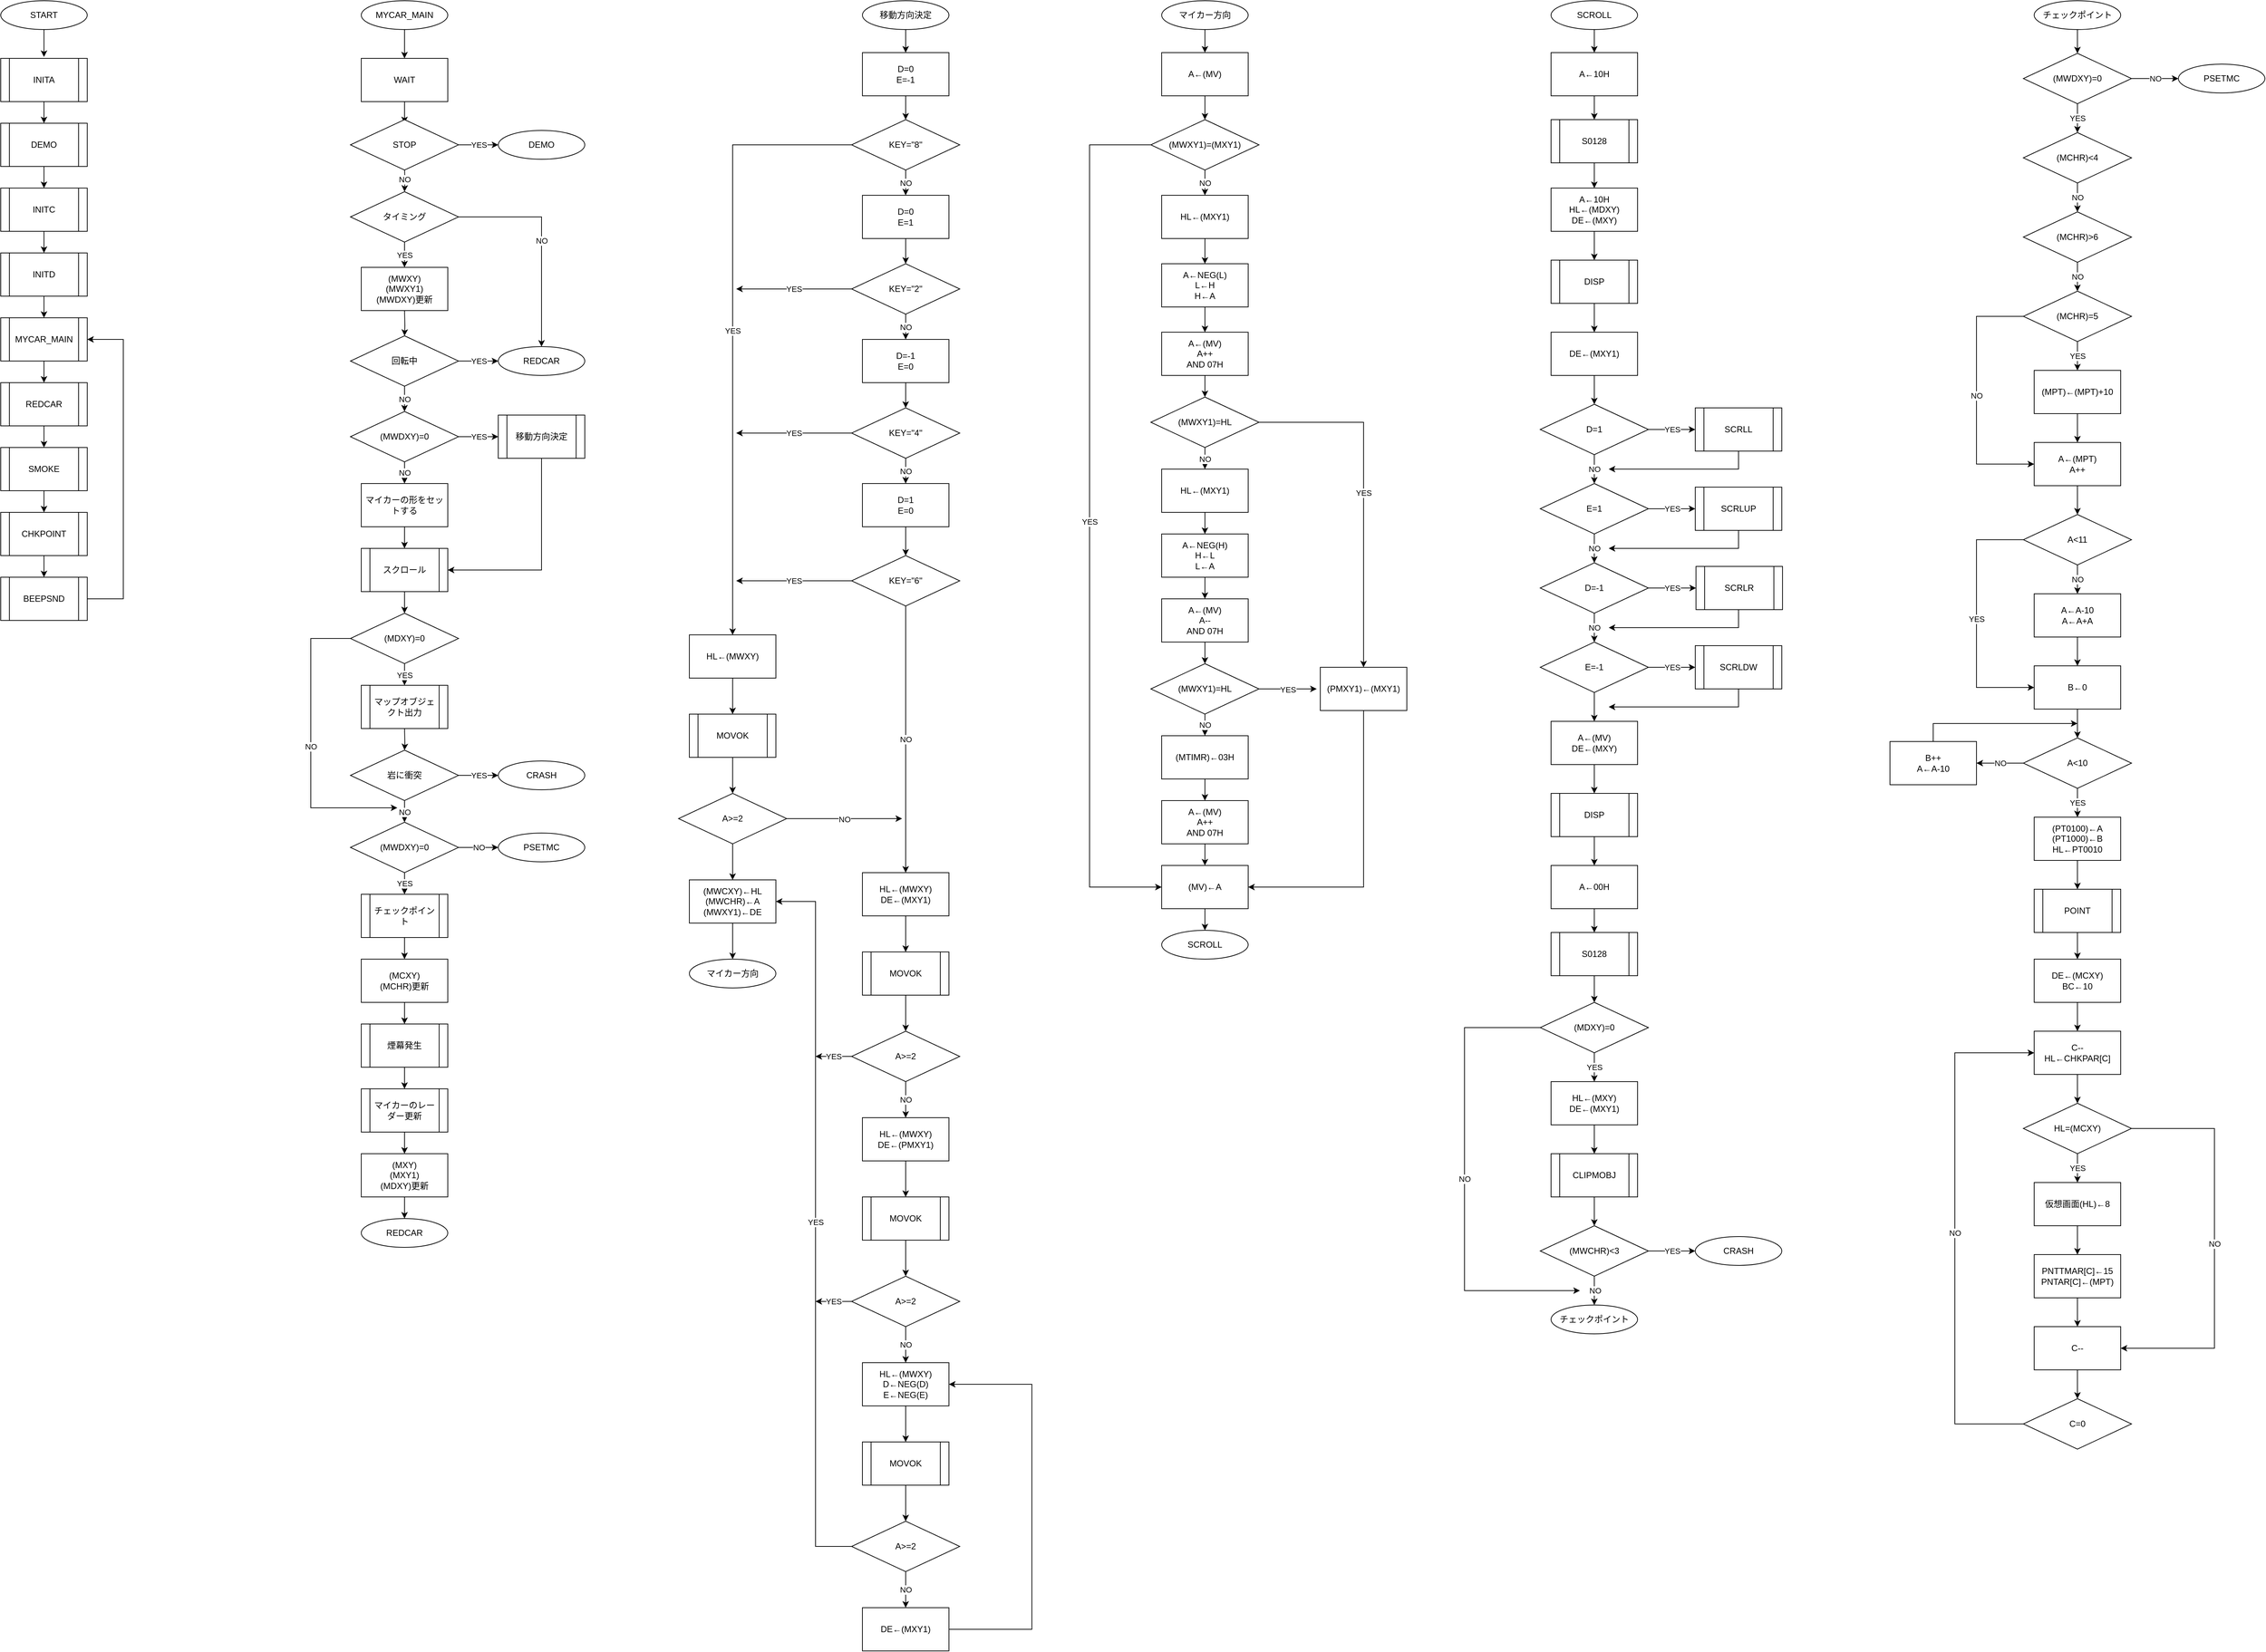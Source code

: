 <mxfile version="12.9.14" type="github">
  <diagram id="C5RBs43oDa-KdzZeNtuy" name="Page-1">
    <mxGraphModel dx="1800" dy="1848" grid="1" gridSize="10" guides="1" tooltips="1" connect="1" arrows="1" fold="1" page="0" pageScale="1" pageWidth="827" pageHeight="1169" math="0" shadow="0">
      <root>
        <mxCell id="WIyWlLk6GJQsqaUBKTNV-0" />
        <mxCell id="WIyWlLk6GJQsqaUBKTNV-1" parent="WIyWlLk6GJQsqaUBKTNV-0" />
        <mxCell id="nqtLHEjrHN-lKsNGVXzO-3" value="" style="edgeStyle=orthogonalEdgeStyle;rounded=0;orthogonalLoop=1;jettySize=auto;html=1;" parent="WIyWlLk6GJQsqaUBKTNV-1" edge="1">
          <mxGeometry relative="1" as="geometry">
            <mxPoint x="-170" y="-130" as="sourcePoint" />
            <mxPoint x="-170" y="-92" as="targetPoint" />
          </mxGeometry>
        </mxCell>
        <mxCell id="nqtLHEjrHN-lKsNGVXzO-8" value="" style="edgeStyle=orthogonalEdgeStyle;rounded=0;orthogonalLoop=1;jettySize=auto;html=1;" parent="WIyWlLk6GJQsqaUBKTNV-1" source="nqtLHEjrHN-lKsNGVXzO-5" target="nqtLHEjrHN-lKsNGVXzO-7" edge="1">
          <mxGeometry relative="1" as="geometry" />
        </mxCell>
        <mxCell id="nqtLHEjrHN-lKsNGVXzO-5" value="INITA" style="shape=process;whiteSpace=wrap;html=1;backgroundOutline=1;" parent="WIyWlLk6GJQsqaUBKTNV-1" vertex="1">
          <mxGeometry x="-230" y="-90" width="120" height="60" as="geometry" />
        </mxCell>
        <mxCell id="nqtLHEjrHN-lKsNGVXzO-6" value="START" style="ellipse;whiteSpace=wrap;html=1;" parent="WIyWlLk6GJQsqaUBKTNV-1" vertex="1">
          <mxGeometry x="-230" y="-170" width="120" height="40" as="geometry" />
        </mxCell>
        <mxCell id="nqtLHEjrHN-lKsNGVXzO-10" value="" style="edgeStyle=orthogonalEdgeStyle;rounded=0;orthogonalLoop=1;jettySize=auto;html=1;" parent="WIyWlLk6GJQsqaUBKTNV-1" source="nqtLHEjrHN-lKsNGVXzO-7" target="nqtLHEjrHN-lKsNGVXzO-9" edge="1">
          <mxGeometry relative="1" as="geometry" />
        </mxCell>
        <mxCell id="nqtLHEjrHN-lKsNGVXzO-7" value="DEMO" style="shape=process;whiteSpace=wrap;html=1;backgroundOutline=1;" parent="WIyWlLk6GJQsqaUBKTNV-1" vertex="1">
          <mxGeometry x="-230" width="120" height="60" as="geometry" />
        </mxCell>
        <mxCell id="nqtLHEjrHN-lKsNGVXzO-12" value="" style="edgeStyle=orthogonalEdgeStyle;rounded=0;orthogonalLoop=1;jettySize=auto;html=1;" parent="WIyWlLk6GJQsqaUBKTNV-1" source="nqtLHEjrHN-lKsNGVXzO-9" target="nqtLHEjrHN-lKsNGVXzO-11" edge="1">
          <mxGeometry relative="1" as="geometry" />
        </mxCell>
        <mxCell id="nqtLHEjrHN-lKsNGVXzO-9" value="INITC" style="shape=process;whiteSpace=wrap;html=1;backgroundOutline=1;" parent="WIyWlLk6GJQsqaUBKTNV-1" vertex="1">
          <mxGeometry x="-230" y="90" width="120" height="60" as="geometry" />
        </mxCell>
        <mxCell id="nqtLHEjrHN-lKsNGVXzO-14" value="" style="edgeStyle=orthogonalEdgeStyle;rounded=0;orthogonalLoop=1;jettySize=auto;html=1;" parent="WIyWlLk6GJQsqaUBKTNV-1" source="nqtLHEjrHN-lKsNGVXzO-11" target="nqtLHEjrHN-lKsNGVXzO-13" edge="1">
          <mxGeometry relative="1" as="geometry" />
        </mxCell>
        <mxCell id="nqtLHEjrHN-lKsNGVXzO-11" value="INITD" style="shape=process;whiteSpace=wrap;html=1;backgroundOutline=1;" parent="WIyWlLk6GJQsqaUBKTNV-1" vertex="1">
          <mxGeometry x="-230" y="180" width="120" height="60" as="geometry" />
        </mxCell>
        <mxCell id="nqtLHEjrHN-lKsNGVXzO-16" value="" style="edgeStyle=orthogonalEdgeStyle;rounded=0;orthogonalLoop=1;jettySize=auto;html=1;" parent="WIyWlLk6GJQsqaUBKTNV-1" source="nqtLHEjrHN-lKsNGVXzO-13" target="nqtLHEjrHN-lKsNGVXzO-15" edge="1">
          <mxGeometry relative="1" as="geometry" />
        </mxCell>
        <mxCell id="nqtLHEjrHN-lKsNGVXzO-13" value="MYCAR_MAIN" style="shape=process;whiteSpace=wrap;html=1;backgroundOutline=1;" parent="WIyWlLk6GJQsqaUBKTNV-1" vertex="1">
          <mxGeometry x="-230" y="270" width="120" height="60" as="geometry" />
        </mxCell>
        <mxCell id="nqtLHEjrHN-lKsNGVXzO-20" value="" style="edgeStyle=orthogonalEdgeStyle;rounded=0;orthogonalLoop=1;jettySize=auto;html=1;" parent="WIyWlLk6GJQsqaUBKTNV-1" source="nqtLHEjrHN-lKsNGVXzO-15" target="nqtLHEjrHN-lKsNGVXzO-17" edge="1">
          <mxGeometry relative="1" as="geometry" />
        </mxCell>
        <mxCell id="nqtLHEjrHN-lKsNGVXzO-15" value="REDCAR" style="shape=process;whiteSpace=wrap;html=1;backgroundOutline=1;" parent="WIyWlLk6GJQsqaUBKTNV-1" vertex="1">
          <mxGeometry x="-230" y="360" width="120" height="60" as="geometry" />
        </mxCell>
        <mxCell id="nqtLHEjrHN-lKsNGVXzO-22" value="" style="edgeStyle=orthogonalEdgeStyle;rounded=0;orthogonalLoop=1;jettySize=auto;html=1;" parent="WIyWlLk6GJQsqaUBKTNV-1" source="nqtLHEjrHN-lKsNGVXzO-17" target="nqtLHEjrHN-lKsNGVXzO-21" edge="1">
          <mxGeometry relative="1" as="geometry" />
        </mxCell>
        <mxCell id="nqtLHEjrHN-lKsNGVXzO-17" value="SMOKE" style="shape=process;whiteSpace=wrap;html=1;backgroundOutline=1;" parent="WIyWlLk6GJQsqaUBKTNV-1" vertex="1">
          <mxGeometry x="-230" y="450" width="120" height="60" as="geometry" />
        </mxCell>
        <mxCell id="nqtLHEjrHN-lKsNGVXzO-26" value="" style="edgeStyle=orthogonalEdgeStyle;rounded=0;orthogonalLoop=1;jettySize=auto;html=1;" parent="WIyWlLk6GJQsqaUBKTNV-1" source="nqtLHEjrHN-lKsNGVXzO-21" target="nqtLHEjrHN-lKsNGVXzO-25" edge="1">
          <mxGeometry relative="1" as="geometry" />
        </mxCell>
        <mxCell id="nqtLHEjrHN-lKsNGVXzO-21" value="CHKPOINT" style="shape=process;whiteSpace=wrap;html=1;backgroundOutline=1;" parent="WIyWlLk6GJQsqaUBKTNV-1" vertex="1">
          <mxGeometry x="-230" y="540" width="120" height="60" as="geometry" />
        </mxCell>
        <mxCell id="nqtLHEjrHN-lKsNGVXzO-48" value="" style="edgeStyle=orthogonalEdgeStyle;rounded=0;orthogonalLoop=1;jettySize=auto;html=1;entryX=1;entryY=0.5;entryDx=0;entryDy=0;" parent="WIyWlLk6GJQsqaUBKTNV-1" source="nqtLHEjrHN-lKsNGVXzO-25" target="nqtLHEjrHN-lKsNGVXzO-13" edge="1">
          <mxGeometry relative="1" as="geometry">
            <mxPoint x="-40" y="300" as="targetPoint" />
            <Array as="points">
              <mxPoint x="-60" y="660" />
              <mxPoint x="-60" y="300" />
            </Array>
          </mxGeometry>
        </mxCell>
        <mxCell id="nqtLHEjrHN-lKsNGVXzO-25" value="BEEPSND" style="shape=process;whiteSpace=wrap;html=1;backgroundOutline=1;" parent="WIyWlLk6GJQsqaUBKTNV-1" vertex="1">
          <mxGeometry x="-230" y="630" width="120" height="60" as="geometry" />
        </mxCell>
        <mxCell id="nqtLHEjrHN-lKsNGVXzO-42" value="" style="edgeStyle=orthogonalEdgeStyle;rounded=0;orthogonalLoop=1;jettySize=auto;html=1;" parent="WIyWlLk6GJQsqaUBKTNV-1" source="nqtLHEjrHN-lKsNGVXzO-33" target="nqtLHEjrHN-lKsNGVXzO-39" edge="1">
          <mxGeometry relative="1" as="geometry" />
        </mxCell>
        <mxCell id="nqtLHEjrHN-lKsNGVXzO-33" value="MYCAR_MAIN" style="ellipse;whiteSpace=wrap;html=1;" parent="WIyWlLk6GJQsqaUBKTNV-1" vertex="1">
          <mxGeometry x="270" y="-170" width="120" height="40" as="geometry" />
        </mxCell>
        <mxCell id="nqtLHEjrHN-lKsNGVXzO-41" value="" style="edgeStyle=orthogonalEdgeStyle;rounded=0;orthogonalLoop=1;jettySize=auto;html=1;" parent="WIyWlLk6GJQsqaUBKTNV-1" source="nqtLHEjrHN-lKsNGVXzO-39" edge="1">
          <mxGeometry relative="1" as="geometry">
            <mxPoint x="330.0" as="targetPoint" />
          </mxGeometry>
        </mxCell>
        <mxCell id="nqtLHEjrHN-lKsNGVXzO-39" value="WAIT" style="rounded=0;whiteSpace=wrap;html=1;" parent="WIyWlLk6GJQsqaUBKTNV-1" vertex="1">
          <mxGeometry x="270" y="-90" width="120" height="60" as="geometry" />
        </mxCell>
        <mxCell id="nqtLHEjrHN-lKsNGVXzO-46" value="NO" style="edgeStyle=orthogonalEdgeStyle;rounded=0;orthogonalLoop=1;jettySize=auto;html=1;" parent="WIyWlLk6GJQsqaUBKTNV-1" target="nqtLHEjrHN-lKsNGVXzO-43" edge="1">
          <mxGeometry relative="1" as="geometry">
            <mxPoint x="330.0" y="60" as="sourcePoint" />
          </mxGeometry>
        </mxCell>
        <mxCell id="nqtLHEjrHN-lKsNGVXzO-45" value="NO" style="edgeStyle=orthogonalEdgeStyle;rounded=0;orthogonalLoop=1;jettySize=auto;html=1;entryX=0.5;entryY=0;entryDx=0;entryDy=0;" parent="WIyWlLk6GJQsqaUBKTNV-1" source="nqtLHEjrHN-lKsNGVXzO-43" target="nqtLHEjrHN-lKsNGVXzO-52" edge="1">
          <mxGeometry relative="1" as="geometry">
            <mxPoint x="460" y="130" as="targetPoint" />
          </mxGeometry>
        </mxCell>
        <mxCell id="nqtLHEjrHN-lKsNGVXzO-50" value="YES" style="edgeStyle=orthogonalEdgeStyle;rounded=0;orthogonalLoop=1;jettySize=auto;html=1;" parent="WIyWlLk6GJQsqaUBKTNV-1" source="nqtLHEjrHN-lKsNGVXzO-43" edge="1">
          <mxGeometry relative="1" as="geometry">
            <mxPoint x="330" y="200" as="targetPoint" />
          </mxGeometry>
        </mxCell>
        <mxCell id="nqtLHEjrHN-lKsNGVXzO-43" value="タイミング" style="rhombus;whiteSpace=wrap;html=1;rounded=0;" parent="WIyWlLk6GJQsqaUBKTNV-1" vertex="1">
          <mxGeometry x="255" y="95" width="150" height="70" as="geometry" />
        </mxCell>
        <mxCell id="nqtLHEjrHN-lKsNGVXzO-54" value="" style="edgeStyle=orthogonalEdgeStyle;rounded=0;orthogonalLoop=1;jettySize=auto;html=1;" parent="WIyWlLk6GJQsqaUBKTNV-1" target="nqtLHEjrHN-lKsNGVXzO-51" edge="1">
          <mxGeometry relative="1" as="geometry">
            <mxPoint x="330" y="260" as="sourcePoint" />
          </mxGeometry>
        </mxCell>
        <mxCell id="nqtLHEjrHN-lKsNGVXzO-60" value="NO" style="edgeStyle=orthogonalEdgeStyle;rounded=0;orthogonalLoop=1;jettySize=auto;html=1;" parent="WIyWlLk6GJQsqaUBKTNV-1" source="nqtLHEjrHN-lKsNGVXzO-51" target="nqtLHEjrHN-lKsNGVXzO-59" edge="1">
          <mxGeometry relative="1" as="geometry" />
        </mxCell>
        <mxCell id="nqtLHEjrHN-lKsNGVXzO-94" value="YES" style="edgeStyle=orthogonalEdgeStyle;rounded=0;orthogonalLoop=1;jettySize=auto;html=1;" parent="WIyWlLk6GJQsqaUBKTNV-1" source="nqtLHEjrHN-lKsNGVXzO-51" target="nqtLHEjrHN-lKsNGVXzO-52" edge="1">
          <mxGeometry relative="1" as="geometry" />
        </mxCell>
        <mxCell id="nqtLHEjrHN-lKsNGVXzO-51" value="回転中" style="rhombus;whiteSpace=wrap;html=1;rounded=0;" parent="WIyWlLk6GJQsqaUBKTNV-1" vertex="1">
          <mxGeometry x="255" y="295" width="150" height="70" as="geometry" />
        </mxCell>
        <mxCell id="nqtLHEjrHN-lKsNGVXzO-52" value="REDCAR" style="ellipse;whiteSpace=wrap;html=1;rounded=0;" parent="WIyWlLk6GJQsqaUBKTNV-1" vertex="1">
          <mxGeometry x="460" y="310" width="120" height="40" as="geometry" />
        </mxCell>
        <mxCell id="nqtLHEjrHN-lKsNGVXzO-57" value="YES" style="edgeStyle=orthogonalEdgeStyle;rounded=0;orthogonalLoop=1;jettySize=auto;html=1;" parent="WIyWlLk6GJQsqaUBKTNV-1" source="nqtLHEjrHN-lKsNGVXzO-55" target="nqtLHEjrHN-lKsNGVXzO-56" edge="1">
          <mxGeometry relative="1" as="geometry" />
        </mxCell>
        <mxCell id="nqtLHEjrHN-lKsNGVXzO-55" value="STOP" style="rhombus;whiteSpace=wrap;html=1;rounded=0;gradientColor=none;" parent="WIyWlLk6GJQsqaUBKTNV-1" vertex="1">
          <mxGeometry x="255" y="-5" width="150" height="70" as="geometry" />
        </mxCell>
        <mxCell id="nqtLHEjrHN-lKsNGVXzO-56" value="DEMO" style="ellipse;whiteSpace=wrap;html=1;rounded=0;" parent="WIyWlLk6GJQsqaUBKTNV-1" vertex="1">
          <mxGeometry x="460" y="10" width="120" height="40" as="geometry" />
        </mxCell>
        <mxCell id="nqtLHEjrHN-lKsNGVXzO-62" value="NO" style="edgeStyle=orthogonalEdgeStyle;rounded=0;orthogonalLoop=1;jettySize=auto;html=1;" parent="WIyWlLk6GJQsqaUBKTNV-1" source="nqtLHEjrHN-lKsNGVXzO-59" target="nqtLHEjrHN-lKsNGVXzO-61" edge="1">
          <mxGeometry relative="1" as="geometry" />
        </mxCell>
        <mxCell id="nqtLHEjrHN-lKsNGVXzO-75" value="YES" style="edgeStyle=orthogonalEdgeStyle;rounded=0;orthogonalLoop=1;jettySize=auto;html=1;" parent="WIyWlLk6GJQsqaUBKTNV-1" source="nqtLHEjrHN-lKsNGVXzO-59" target="nqtLHEjrHN-lKsNGVXzO-74" edge="1">
          <mxGeometry relative="1" as="geometry" />
        </mxCell>
        <mxCell id="nqtLHEjrHN-lKsNGVXzO-59" value="(MWDXY)=0" style="rhombus;whiteSpace=wrap;html=1;rounded=0;" parent="WIyWlLk6GJQsqaUBKTNV-1" vertex="1">
          <mxGeometry x="255" y="400" width="150" height="70" as="geometry" />
        </mxCell>
        <mxCell id="nqtLHEjrHN-lKsNGVXzO-92" value="" style="edgeStyle=orthogonalEdgeStyle;rounded=0;orthogonalLoop=1;jettySize=auto;html=1;" parent="WIyWlLk6GJQsqaUBKTNV-1" source="nqtLHEjrHN-lKsNGVXzO-61" target="nqtLHEjrHN-lKsNGVXzO-87" edge="1">
          <mxGeometry relative="1" as="geometry" />
        </mxCell>
        <mxCell id="nqtLHEjrHN-lKsNGVXzO-61" value="マイカーの形をセットする" style="rounded=0;whiteSpace=wrap;html=1;" parent="WIyWlLk6GJQsqaUBKTNV-1" vertex="1">
          <mxGeometry x="270" y="500" width="120" height="60" as="geometry" />
        </mxCell>
        <mxCell id="nqtLHEjrHN-lKsNGVXzO-68" value="YES" style="edgeStyle=orthogonalEdgeStyle;rounded=0;orthogonalLoop=1;jettySize=auto;html=1;" parent="WIyWlLk6GJQsqaUBKTNV-1" source="nqtLHEjrHN-lKsNGVXzO-65" edge="1">
          <mxGeometry relative="1" as="geometry">
            <mxPoint x="330.0" y="780" as="targetPoint" />
          </mxGeometry>
        </mxCell>
        <mxCell id="nqtLHEjrHN-lKsNGVXzO-81" value="NO" style="edgeStyle=orthogonalEdgeStyle;rounded=0;orthogonalLoop=1;jettySize=auto;html=1;" parent="WIyWlLk6GJQsqaUBKTNV-1" source="nqtLHEjrHN-lKsNGVXzO-65" edge="1">
          <mxGeometry relative="1" as="geometry">
            <mxPoint x="320" y="950" as="targetPoint" />
            <Array as="points">
              <mxPoint x="200" y="715" />
              <mxPoint x="200" y="950" />
            </Array>
          </mxGeometry>
        </mxCell>
        <mxCell id="nqtLHEjrHN-lKsNGVXzO-65" value="(MDXY)=0" style="rhombus;whiteSpace=wrap;html=1;rounded=0;" parent="WIyWlLk6GJQsqaUBKTNV-1" vertex="1">
          <mxGeometry x="255" y="680" width="150" height="70" as="geometry" />
        </mxCell>
        <mxCell id="nqtLHEjrHN-lKsNGVXzO-71" value="" style="edgeStyle=orthogonalEdgeStyle;rounded=0;orthogonalLoop=1;jettySize=auto;html=1;" parent="WIyWlLk6GJQsqaUBKTNV-1" target="nqtLHEjrHN-lKsNGVXzO-70" edge="1">
          <mxGeometry relative="1" as="geometry">
            <mxPoint x="330.0" y="840" as="sourcePoint" />
          </mxGeometry>
        </mxCell>
        <mxCell id="nqtLHEjrHN-lKsNGVXzO-73" value="&lt;div&gt;YES&lt;/div&gt;" style="edgeStyle=orthogonalEdgeStyle;rounded=0;orthogonalLoop=1;jettySize=auto;html=1;" parent="WIyWlLk6GJQsqaUBKTNV-1" source="nqtLHEjrHN-lKsNGVXzO-70" target="nqtLHEjrHN-lKsNGVXzO-72" edge="1">
          <mxGeometry relative="1" as="geometry" />
        </mxCell>
        <mxCell id="nqtLHEjrHN-lKsNGVXzO-79" value="NO" style="edgeStyle=orthogonalEdgeStyle;rounded=0;orthogonalLoop=1;jettySize=auto;html=1;" parent="WIyWlLk6GJQsqaUBKTNV-1" source="nqtLHEjrHN-lKsNGVXzO-70" edge="1">
          <mxGeometry relative="1" as="geometry">
            <mxPoint x="330.0" y="970" as="targetPoint" />
          </mxGeometry>
        </mxCell>
        <mxCell id="nqtLHEjrHN-lKsNGVXzO-70" value="岩に衝突" style="rhombus;whiteSpace=wrap;html=1;rounded=0;" parent="WIyWlLk6GJQsqaUBKTNV-1" vertex="1">
          <mxGeometry x="255" y="870" width="150" height="70" as="geometry" />
        </mxCell>
        <mxCell id="nqtLHEjrHN-lKsNGVXzO-72" value="CRASH" style="ellipse;whiteSpace=wrap;html=1;rounded=0;" parent="WIyWlLk6GJQsqaUBKTNV-1" vertex="1">
          <mxGeometry x="460" y="885" width="120" height="40" as="geometry" />
        </mxCell>
        <mxCell id="nqtLHEjrHN-lKsNGVXzO-77" value="" style="edgeStyle=orthogonalEdgeStyle;rounded=0;orthogonalLoop=1;jettySize=auto;html=1;entryX=1;entryY=0.5;entryDx=0;entryDy=0;" parent="WIyWlLk6GJQsqaUBKTNV-1" source="nqtLHEjrHN-lKsNGVXzO-74" target="nqtLHEjrHN-lKsNGVXzO-87" edge="1">
          <mxGeometry relative="1" as="geometry">
            <mxPoint x="390.0" y="630" as="targetPoint" />
            <Array as="points">
              <mxPoint x="520" y="620" />
            </Array>
          </mxGeometry>
        </mxCell>
        <mxCell id="nqtLHEjrHN-lKsNGVXzO-74" value="移動方向決定" style="shape=process;whiteSpace=wrap;html=1;backgroundOutline=1;rounded=0;" parent="WIyWlLk6GJQsqaUBKTNV-1" vertex="1">
          <mxGeometry x="460" y="405" width="120" height="60" as="geometry" />
        </mxCell>
        <mxCell id="nqtLHEjrHN-lKsNGVXzO-84" value="NO" style="edgeStyle=orthogonalEdgeStyle;rounded=0;orthogonalLoop=1;jettySize=auto;html=1;" parent="WIyWlLk6GJQsqaUBKTNV-1" source="nqtLHEjrHN-lKsNGVXzO-82" target="nqtLHEjrHN-lKsNGVXzO-83" edge="1">
          <mxGeometry relative="1" as="geometry" />
        </mxCell>
        <mxCell id="nqtLHEjrHN-lKsNGVXzO-86" value="YES" style="edgeStyle=orthogonalEdgeStyle;rounded=0;orthogonalLoop=1;jettySize=auto;html=1;" parent="WIyWlLk6GJQsqaUBKTNV-1" source="nqtLHEjrHN-lKsNGVXzO-82" target="nqtLHEjrHN-lKsNGVXzO-85" edge="1">
          <mxGeometry relative="1" as="geometry" />
        </mxCell>
        <mxCell id="nqtLHEjrHN-lKsNGVXzO-82" value="(MWDXY)=0" style="rhombus;whiteSpace=wrap;html=1;rounded=0;" parent="WIyWlLk6GJQsqaUBKTNV-1" vertex="1">
          <mxGeometry x="255" y="970" width="150" height="70" as="geometry" />
        </mxCell>
        <mxCell id="nqtLHEjrHN-lKsNGVXzO-83" value="PSETMC" style="ellipse;whiteSpace=wrap;html=1;rounded=0;" parent="WIyWlLk6GJQsqaUBKTNV-1" vertex="1">
          <mxGeometry x="460" y="985" width="120" height="40" as="geometry" />
        </mxCell>
        <mxCell id="kZs2vMbf8O2eaN0qB7Vc-2" value="" style="edgeStyle=orthogonalEdgeStyle;rounded=0;orthogonalLoop=1;jettySize=auto;html=1;" edge="1" parent="WIyWlLk6GJQsqaUBKTNV-1" source="nqtLHEjrHN-lKsNGVXzO-85" target="kZs2vMbf8O2eaN0qB7Vc-1">
          <mxGeometry relative="1" as="geometry" />
        </mxCell>
        <mxCell id="nqtLHEjrHN-lKsNGVXzO-85" value="チェックポイント" style="shape=process;whiteSpace=wrap;html=1;backgroundOutline=1;rounded=0;" parent="WIyWlLk6GJQsqaUBKTNV-1" vertex="1">
          <mxGeometry x="270" y="1070" width="120" height="60" as="geometry" />
        </mxCell>
        <mxCell id="nqtLHEjrHN-lKsNGVXzO-91" value="" style="edgeStyle=orthogonalEdgeStyle;rounded=0;orthogonalLoop=1;jettySize=auto;html=1;" parent="WIyWlLk6GJQsqaUBKTNV-1" source="nqtLHEjrHN-lKsNGVXzO-87" target="nqtLHEjrHN-lKsNGVXzO-65" edge="1">
          <mxGeometry relative="1" as="geometry" />
        </mxCell>
        <mxCell id="nqtLHEjrHN-lKsNGVXzO-87" value="スクロール" style="shape=process;whiteSpace=wrap;html=1;backgroundOutline=1;rounded=0;" parent="WIyWlLk6GJQsqaUBKTNV-1" vertex="1">
          <mxGeometry x="270" y="590" width="120" height="60" as="geometry" />
        </mxCell>
        <mxCell id="nqtLHEjrHN-lKsNGVXzO-93" value="マップオブジェクト出力" style="shape=process;whiteSpace=wrap;html=1;backgroundOutline=1;rounded=0;" parent="WIyWlLk6GJQsqaUBKTNV-1" vertex="1">
          <mxGeometry x="270" y="780" width="120" height="60" as="geometry" />
        </mxCell>
        <mxCell id="kZs2vMbf8O2eaN0qB7Vc-4" value="" style="edgeStyle=orthogonalEdgeStyle;rounded=0;orthogonalLoop=1;jettySize=auto;html=1;" edge="1" parent="WIyWlLk6GJQsqaUBKTNV-1" source="kZs2vMbf8O2eaN0qB7Vc-1" target="kZs2vMbf8O2eaN0qB7Vc-3">
          <mxGeometry relative="1" as="geometry" />
        </mxCell>
        <mxCell id="kZs2vMbf8O2eaN0qB7Vc-1" value="&lt;div&gt;(MCXY)&lt;/div&gt;&lt;div&gt;(MCHR)更新&lt;br&gt;&lt;/div&gt;" style="rounded=0;whiteSpace=wrap;html=1;gradientColor=none;" vertex="1" parent="WIyWlLk6GJQsqaUBKTNV-1">
          <mxGeometry x="270" y="1160" width="120" height="60" as="geometry" />
        </mxCell>
        <mxCell id="kZs2vMbf8O2eaN0qB7Vc-7" value="" style="edgeStyle=orthogonalEdgeStyle;rounded=0;orthogonalLoop=1;jettySize=auto;html=1;" edge="1" parent="WIyWlLk6GJQsqaUBKTNV-1" source="kZs2vMbf8O2eaN0qB7Vc-3" target="kZs2vMbf8O2eaN0qB7Vc-6">
          <mxGeometry relative="1" as="geometry" />
        </mxCell>
        <mxCell id="kZs2vMbf8O2eaN0qB7Vc-3" value="煙幕発生" style="shape=process;whiteSpace=wrap;html=1;backgroundOutline=1;gradientColor=none;" vertex="1" parent="WIyWlLk6GJQsqaUBKTNV-1">
          <mxGeometry x="270" y="1250" width="120" height="60" as="geometry" />
        </mxCell>
        <mxCell id="kZs2vMbf8O2eaN0qB7Vc-9" value="" style="edgeStyle=orthogonalEdgeStyle;rounded=0;orthogonalLoop=1;jettySize=auto;html=1;" edge="1" parent="WIyWlLk6GJQsqaUBKTNV-1" source="kZs2vMbf8O2eaN0qB7Vc-6" target="kZs2vMbf8O2eaN0qB7Vc-8">
          <mxGeometry relative="1" as="geometry" />
        </mxCell>
        <mxCell id="kZs2vMbf8O2eaN0qB7Vc-6" value="マイカーのレーダー更新" style="shape=process;whiteSpace=wrap;html=1;backgroundOutline=1;gradientColor=none;" vertex="1" parent="WIyWlLk6GJQsqaUBKTNV-1">
          <mxGeometry x="270" y="1340" width="120" height="60" as="geometry" />
        </mxCell>
        <mxCell id="kZs2vMbf8O2eaN0qB7Vc-16" value="" style="edgeStyle=orthogonalEdgeStyle;rounded=0;orthogonalLoop=1;jettySize=auto;html=1;" edge="1" parent="WIyWlLk6GJQsqaUBKTNV-1" source="kZs2vMbf8O2eaN0qB7Vc-8">
          <mxGeometry relative="1" as="geometry">
            <mxPoint x="330" y="1520" as="targetPoint" />
          </mxGeometry>
        </mxCell>
        <mxCell id="kZs2vMbf8O2eaN0qB7Vc-8" value="&lt;div&gt;(MXY)&lt;/div&gt;&lt;div&gt;(MXY1)&lt;/div&gt;&lt;div&gt;(MDXY)更新&lt;/div&gt;" style="rounded=0;whiteSpace=wrap;html=1;gradientColor=none;" vertex="1" parent="WIyWlLk6GJQsqaUBKTNV-1">
          <mxGeometry x="270" y="1430" width="120" height="60" as="geometry" />
        </mxCell>
        <mxCell id="kZs2vMbf8O2eaN0qB7Vc-10" value="REDCAR" style="ellipse;whiteSpace=wrap;html=1;rounded=0;" vertex="1" parent="WIyWlLk6GJQsqaUBKTNV-1">
          <mxGeometry x="270" y="1520" width="120" height="40" as="geometry" />
        </mxCell>
        <mxCell id="kZs2vMbf8O2eaN0qB7Vc-18" value="&lt;div&gt;(MWXY)&lt;/div&gt;&lt;div&gt;(MWXY1)&lt;/div&gt;&lt;div&gt;(MWDXY)更新&lt;/div&gt;" style="rounded=0;whiteSpace=wrap;html=1;gradientColor=none;" vertex="1" parent="WIyWlLk6GJQsqaUBKTNV-1">
          <mxGeometry x="270" y="200" width="120" height="60" as="geometry" />
        </mxCell>
        <mxCell id="kZs2vMbf8O2eaN0qB7Vc-21" value="" style="edgeStyle=orthogonalEdgeStyle;rounded=0;orthogonalLoop=1;jettySize=auto;html=1;" edge="1" parent="WIyWlLk6GJQsqaUBKTNV-1" source="kZs2vMbf8O2eaN0qB7Vc-19" target="kZs2vMbf8O2eaN0qB7Vc-20">
          <mxGeometry relative="1" as="geometry" />
        </mxCell>
        <mxCell id="kZs2vMbf8O2eaN0qB7Vc-19" value="移動方向決定" style="ellipse;whiteSpace=wrap;html=1;" vertex="1" parent="WIyWlLk6GJQsqaUBKTNV-1">
          <mxGeometry x="965" y="-170" width="120" height="40" as="geometry" />
        </mxCell>
        <mxCell id="kZs2vMbf8O2eaN0qB7Vc-23" value="" style="edgeStyle=orthogonalEdgeStyle;rounded=0;orthogonalLoop=1;jettySize=auto;html=1;" edge="1" parent="WIyWlLk6GJQsqaUBKTNV-1" source="kZs2vMbf8O2eaN0qB7Vc-20" target="kZs2vMbf8O2eaN0qB7Vc-22">
          <mxGeometry relative="1" as="geometry" />
        </mxCell>
        <mxCell id="kZs2vMbf8O2eaN0qB7Vc-20" value="&lt;div&gt;D=0&lt;/div&gt;&lt;div&gt;E=-1&lt;br&gt;&lt;/div&gt;" style="rounded=0;whiteSpace=wrap;html=1;gradientColor=none;" vertex="1" parent="WIyWlLk6GJQsqaUBKTNV-1">
          <mxGeometry x="965" y="-98" width="120" height="60" as="geometry" />
        </mxCell>
        <mxCell id="kZs2vMbf8O2eaN0qB7Vc-25" value="NO" style="edgeStyle=orthogonalEdgeStyle;rounded=0;orthogonalLoop=1;jettySize=auto;html=1;" edge="1" parent="WIyWlLk6GJQsqaUBKTNV-1" source="kZs2vMbf8O2eaN0qB7Vc-22" target="kZs2vMbf8O2eaN0qB7Vc-24">
          <mxGeometry relative="1" as="geometry" />
        </mxCell>
        <mxCell id="kZs2vMbf8O2eaN0qB7Vc-40" value="YES" style="edgeStyle=orthogonalEdgeStyle;rounded=0;orthogonalLoop=1;jettySize=auto;html=1;entryX=0.5;entryY=0;entryDx=0;entryDy=0;" edge="1" parent="WIyWlLk6GJQsqaUBKTNV-1" source="kZs2vMbf8O2eaN0qB7Vc-22" target="kZs2vMbf8O2eaN0qB7Vc-36">
          <mxGeometry relative="1" as="geometry">
            <mxPoint x="885" y="730" as="targetPoint" />
            <Array as="points">
              <mxPoint x="785" y="30" />
            </Array>
          </mxGeometry>
        </mxCell>
        <mxCell id="kZs2vMbf8O2eaN0qB7Vc-22" value="KEY=&quot;8&quot;" style="rhombus;whiteSpace=wrap;html=1;rounded=0;gradientColor=none;" vertex="1" parent="WIyWlLk6GJQsqaUBKTNV-1">
          <mxGeometry x="950" y="-5" width="150" height="70" as="geometry" />
        </mxCell>
        <mxCell id="kZs2vMbf8O2eaN0qB7Vc-27" value="" style="edgeStyle=orthogonalEdgeStyle;rounded=0;orthogonalLoop=1;jettySize=auto;html=1;" edge="1" parent="WIyWlLk6GJQsqaUBKTNV-1" source="kZs2vMbf8O2eaN0qB7Vc-24" target="kZs2vMbf8O2eaN0qB7Vc-26">
          <mxGeometry relative="1" as="geometry" />
        </mxCell>
        <mxCell id="kZs2vMbf8O2eaN0qB7Vc-24" value="&lt;div&gt;D=0&lt;/div&gt;&lt;div&gt;E=1&lt;br&gt;&lt;/div&gt;" style="rounded=0;whiteSpace=wrap;html=1;gradientColor=none;" vertex="1" parent="WIyWlLk6GJQsqaUBKTNV-1">
          <mxGeometry x="965" y="100" width="120" height="60" as="geometry" />
        </mxCell>
        <mxCell id="kZs2vMbf8O2eaN0qB7Vc-29" value="NO" style="edgeStyle=orthogonalEdgeStyle;rounded=0;orthogonalLoop=1;jettySize=auto;html=1;" edge="1" parent="WIyWlLk6GJQsqaUBKTNV-1" source="kZs2vMbf8O2eaN0qB7Vc-26" target="kZs2vMbf8O2eaN0qB7Vc-28">
          <mxGeometry relative="1" as="geometry" />
        </mxCell>
        <mxCell id="kZs2vMbf8O2eaN0qB7Vc-41" value="YES" style="edgeStyle=orthogonalEdgeStyle;rounded=0;orthogonalLoop=1;jettySize=auto;html=1;" edge="1" parent="WIyWlLk6GJQsqaUBKTNV-1" source="kZs2vMbf8O2eaN0qB7Vc-26">
          <mxGeometry relative="1" as="geometry">
            <mxPoint x="790" y="230" as="targetPoint" />
          </mxGeometry>
        </mxCell>
        <mxCell id="kZs2vMbf8O2eaN0qB7Vc-26" value="KEY=&quot;2&quot;" style="rhombus;whiteSpace=wrap;html=1;rounded=0;gradientColor=none;" vertex="1" parent="WIyWlLk6GJQsqaUBKTNV-1">
          <mxGeometry x="950" y="195" width="150" height="70" as="geometry" />
        </mxCell>
        <mxCell id="kZs2vMbf8O2eaN0qB7Vc-31" value="" style="edgeStyle=orthogonalEdgeStyle;rounded=0;orthogonalLoop=1;jettySize=auto;html=1;" edge="1" parent="WIyWlLk6GJQsqaUBKTNV-1" source="kZs2vMbf8O2eaN0qB7Vc-28" target="kZs2vMbf8O2eaN0qB7Vc-30">
          <mxGeometry relative="1" as="geometry" />
        </mxCell>
        <mxCell id="kZs2vMbf8O2eaN0qB7Vc-28" value="&lt;div&gt;D=-1&lt;/div&gt;&lt;div&gt;E=0&lt;br&gt;&lt;/div&gt;" style="rounded=0;whiteSpace=wrap;html=1;gradientColor=none;" vertex="1" parent="WIyWlLk6GJQsqaUBKTNV-1">
          <mxGeometry x="965" y="300" width="120" height="60" as="geometry" />
        </mxCell>
        <mxCell id="kZs2vMbf8O2eaN0qB7Vc-33" value="NO" style="edgeStyle=orthogonalEdgeStyle;rounded=0;orthogonalLoop=1;jettySize=auto;html=1;" edge="1" parent="WIyWlLk6GJQsqaUBKTNV-1" source="kZs2vMbf8O2eaN0qB7Vc-30" target="kZs2vMbf8O2eaN0qB7Vc-32">
          <mxGeometry relative="1" as="geometry" />
        </mxCell>
        <mxCell id="kZs2vMbf8O2eaN0qB7Vc-42" value="YES" style="edgeStyle=orthogonalEdgeStyle;rounded=0;orthogonalLoop=1;jettySize=auto;html=1;" edge="1" parent="WIyWlLk6GJQsqaUBKTNV-1" source="kZs2vMbf8O2eaN0qB7Vc-30">
          <mxGeometry relative="1" as="geometry">
            <mxPoint x="790" y="430" as="targetPoint" />
          </mxGeometry>
        </mxCell>
        <mxCell id="kZs2vMbf8O2eaN0qB7Vc-30" value="KEY=&quot;4&quot;" style="rhombus;whiteSpace=wrap;html=1;rounded=0;gradientColor=none;" vertex="1" parent="WIyWlLk6GJQsqaUBKTNV-1">
          <mxGeometry x="950" y="395" width="150" height="70" as="geometry" />
        </mxCell>
        <mxCell id="kZs2vMbf8O2eaN0qB7Vc-35" value="" style="edgeStyle=orthogonalEdgeStyle;rounded=0;orthogonalLoop=1;jettySize=auto;html=1;" edge="1" parent="WIyWlLk6GJQsqaUBKTNV-1" source="kZs2vMbf8O2eaN0qB7Vc-32" target="kZs2vMbf8O2eaN0qB7Vc-34">
          <mxGeometry relative="1" as="geometry" />
        </mxCell>
        <mxCell id="kZs2vMbf8O2eaN0qB7Vc-32" value="&lt;div&gt;D=1&lt;/div&gt;&lt;div&gt;E=0&lt;br&gt;&lt;/div&gt;" style="rounded=0;whiteSpace=wrap;html=1;gradientColor=none;" vertex="1" parent="WIyWlLk6GJQsqaUBKTNV-1">
          <mxGeometry x="965" y="500" width="120" height="60" as="geometry" />
        </mxCell>
        <mxCell id="kZs2vMbf8O2eaN0qB7Vc-53" value="NO" style="edgeStyle=orthogonalEdgeStyle;rounded=0;orthogonalLoop=1;jettySize=auto;html=1;" edge="1" parent="WIyWlLk6GJQsqaUBKTNV-1" source="kZs2vMbf8O2eaN0qB7Vc-34" target="kZs2vMbf8O2eaN0qB7Vc-48">
          <mxGeometry relative="1" as="geometry" />
        </mxCell>
        <mxCell id="kZs2vMbf8O2eaN0qB7Vc-58" value="YES" style="edgeStyle=orthogonalEdgeStyle;rounded=0;orthogonalLoop=1;jettySize=auto;html=1;" edge="1" parent="WIyWlLk6GJQsqaUBKTNV-1" source="kZs2vMbf8O2eaN0qB7Vc-34">
          <mxGeometry relative="1" as="geometry">
            <mxPoint x="790" y="635" as="targetPoint" />
          </mxGeometry>
        </mxCell>
        <mxCell id="kZs2vMbf8O2eaN0qB7Vc-34" value="KEY=&quot;6&quot;" style="rhombus;whiteSpace=wrap;html=1;rounded=0;gradientColor=none;" vertex="1" parent="WIyWlLk6GJQsqaUBKTNV-1">
          <mxGeometry x="950" y="600" width="150" height="70" as="geometry" />
        </mxCell>
        <mxCell id="kZs2vMbf8O2eaN0qB7Vc-45" value="" style="edgeStyle=orthogonalEdgeStyle;rounded=0;orthogonalLoop=1;jettySize=auto;html=1;exitX=0.5;exitY=1;exitDx=0;exitDy=0;" edge="1" parent="WIyWlLk6GJQsqaUBKTNV-1" source="kZs2vMbf8O2eaN0qB7Vc-36" target="kZs2vMbf8O2eaN0qB7Vc-44">
          <mxGeometry relative="1" as="geometry">
            <mxPoint x="815" y="970" as="sourcePoint" />
          </mxGeometry>
        </mxCell>
        <mxCell id="kZs2vMbf8O2eaN0qB7Vc-36" value="HL←(MWXY)" style="rounded=0;whiteSpace=wrap;html=1;gradientColor=none;" vertex="1" parent="WIyWlLk6GJQsqaUBKTNV-1">
          <mxGeometry x="725" y="710" width="120" height="60" as="geometry" />
        </mxCell>
        <mxCell id="kZs2vMbf8O2eaN0qB7Vc-47" value="" style="edgeStyle=orthogonalEdgeStyle;rounded=0;orthogonalLoop=1;jettySize=auto;html=1;" edge="1" parent="WIyWlLk6GJQsqaUBKTNV-1" source="kZs2vMbf8O2eaN0qB7Vc-44" target="kZs2vMbf8O2eaN0qB7Vc-46">
          <mxGeometry relative="1" as="geometry" />
        </mxCell>
        <mxCell id="kZs2vMbf8O2eaN0qB7Vc-44" value="MOVOK" style="shape=process;whiteSpace=wrap;html=1;backgroundOutline=1;gradientColor=none;" vertex="1" parent="WIyWlLk6GJQsqaUBKTNV-1">
          <mxGeometry x="725" y="820" width="120" height="60" as="geometry" />
        </mxCell>
        <mxCell id="kZs2vMbf8O2eaN0qB7Vc-76" value="NO" style="edgeStyle=orthogonalEdgeStyle;rounded=0;orthogonalLoop=1;jettySize=auto;html=1;" edge="1" parent="WIyWlLk6GJQsqaUBKTNV-1" source="kZs2vMbf8O2eaN0qB7Vc-46">
          <mxGeometry relative="1" as="geometry">
            <mxPoint x="1020" y="965" as="targetPoint" />
          </mxGeometry>
        </mxCell>
        <mxCell id="kZs2vMbf8O2eaN0qB7Vc-78" value="" style="edgeStyle=orthogonalEdgeStyle;rounded=0;orthogonalLoop=1;jettySize=auto;html=1;" edge="1" parent="WIyWlLk6GJQsqaUBKTNV-1" source="kZs2vMbf8O2eaN0qB7Vc-46" target="kZs2vMbf8O2eaN0qB7Vc-77">
          <mxGeometry relative="1" as="geometry" />
        </mxCell>
        <mxCell id="kZs2vMbf8O2eaN0qB7Vc-46" value="A&amp;gt;=2" style="rhombus;whiteSpace=wrap;html=1;rounded=0;gradientColor=none;" vertex="1" parent="WIyWlLk6GJQsqaUBKTNV-1">
          <mxGeometry x="710" y="930" width="150" height="70" as="geometry" />
        </mxCell>
        <mxCell id="kZs2vMbf8O2eaN0qB7Vc-52" value="" style="edgeStyle=orthogonalEdgeStyle;rounded=0;orthogonalLoop=1;jettySize=auto;html=1;" edge="1" parent="WIyWlLk6GJQsqaUBKTNV-1" source="kZs2vMbf8O2eaN0qB7Vc-48" target="kZs2vMbf8O2eaN0qB7Vc-51">
          <mxGeometry relative="1" as="geometry" />
        </mxCell>
        <mxCell id="kZs2vMbf8O2eaN0qB7Vc-48" value="&lt;div&gt;HL←(MWXY)&lt;/div&gt;&lt;div&gt;DE←(MXY1)&lt;br&gt;&lt;/div&gt;" style="rounded=0;whiteSpace=wrap;html=1;gradientColor=none;" vertex="1" parent="WIyWlLk6GJQsqaUBKTNV-1">
          <mxGeometry x="965" y="1040" width="120" height="60" as="geometry" />
        </mxCell>
        <mxCell id="kZs2vMbf8O2eaN0qB7Vc-55" value="" style="edgeStyle=orthogonalEdgeStyle;rounded=0;orthogonalLoop=1;jettySize=auto;html=1;" edge="1" parent="WIyWlLk6GJQsqaUBKTNV-1" source="kZs2vMbf8O2eaN0qB7Vc-51" target="kZs2vMbf8O2eaN0qB7Vc-54">
          <mxGeometry relative="1" as="geometry" />
        </mxCell>
        <mxCell id="kZs2vMbf8O2eaN0qB7Vc-51" value="MOVOK" style="shape=process;whiteSpace=wrap;html=1;backgroundOutline=1;gradientColor=none;" vertex="1" parent="WIyWlLk6GJQsqaUBKTNV-1">
          <mxGeometry x="965" y="1150" width="120" height="60" as="geometry" />
        </mxCell>
        <mxCell id="kZs2vMbf8O2eaN0qB7Vc-61" value="NO" style="edgeStyle=orthogonalEdgeStyle;rounded=0;orthogonalLoop=1;jettySize=auto;html=1;" edge="1" parent="WIyWlLk6GJQsqaUBKTNV-1" source="kZs2vMbf8O2eaN0qB7Vc-54" target="kZs2vMbf8O2eaN0qB7Vc-59">
          <mxGeometry relative="1" as="geometry" />
        </mxCell>
        <mxCell id="kZs2vMbf8O2eaN0qB7Vc-81" value="YES" style="edgeStyle=orthogonalEdgeStyle;rounded=0;orthogonalLoop=1;jettySize=auto;html=1;exitX=0;exitY=0.5;exitDx=0;exitDy=0;" edge="1" parent="WIyWlLk6GJQsqaUBKTNV-1" source="kZs2vMbf8O2eaN0qB7Vc-54">
          <mxGeometry relative="1" as="geometry">
            <mxPoint x="900" y="1295" as="targetPoint" />
          </mxGeometry>
        </mxCell>
        <mxCell id="kZs2vMbf8O2eaN0qB7Vc-54" value="A&amp;gt;=2" style="rhombus;whiteSpace=wrap;html=1;rounded=0;gradientColor=none;" vertex="1" parent="WIyWlLk6GJQsqaUBKTNV-1">
          <mxGeometry x="950" y="1260" width="150" height="70" as="geometry" />
        </mxCell>
        <mxCell id="kZs2vMbf8O2eaN0qB7Vc-62" value="" style="edgeStyle=orthogonalEdgeStyle;rounded=0;orthogonalLoop=1;jettySize=auto;html=1;" edge="1" parent="WIyWlLk6GJQsqaUBKTNV-1" source="kZs2vMbf8O2eaN0qB7Vc-59" target="kZs2vMbf8O2eaN0qB7Vc-60">
          <mxGeometry relative="1" as="geometry" />
        </mxCell>
        <mxCell id="kZs2vMbf8O2eaN0qB7Vc-59" value="&lt;div&gt;HL←(MWXY)&lt;/div&gt;&lt;div&gt;DE←(PMXY1)&lt;br&gt;&lt;/div&gt;" style="rounded=0;whiteSpace=wrap;html=1;gradientColor=none;" vertex="1" parent="WIyWlLk6GJQsqaUBKTNV-1">
          <mxGeometry x="965" y="1380" width="120" height="60" as="geometry" />
        </mxCell>
        <mxCell id="kZs2vMbf8O2eaN0qB7Vc-64" value="" style="edgeStyle=orthogonalEdgeStyle;rounded=0;orthogonalLoop=1;jettySize=auto;html=1;" edge="1" parent="WIyWlLk6GJQsqaUBKTNV-1" source="kZs2vMbf8O2eaN0qB7Vc-60" target="kZs2vMbf8O2eaN0qB7Vc-63">
          <mxGeometry relative="1" as="geometry" />
        </mxCell>
        <mxCell id="kZs2vMbf8O2eaN0qB7Vc-60" value="MOVOK" style="shape=process;whiteSpace=wrap;html=1;backgroundOutline=1;gradientColor=none;" vertex="1" parent="WIyWlLk6GJQsqaUBKTNV-1">
          <mxGeometry x="965" y="1490" width="120" height="60" as="geometry" />
        </mxCell>
        <mxCell id="kZs2vMbf8O2eaN0qB7Vc-66" value="NO" style="edgeStyle=orthogonalEdgeStyle;rounded=0;orthogonalLoop=1;jettySize=auto;html=1;" edge="1" parent="WIyWlLk6GJQsqaUBKTNV-1" source="kZs2vMbf8O2eaN0qB7Vc-63" target="kZs2vMbf8O2eaN0qB7Vc-65">
          <mxGeometry relative="1" as="geometry" />
        </mxCell>
        <mxCell id="kZs2vMbf8O2eaN0qB7Vc-82" value="YES" style="edgeStyle=orthogonalEdgeStyle;rounded=0;orthogonalLoop=1;jettySize=auto;html=1;exitX=0;exitY=0.5;exitDx=0;exitDy=0;" edge="1" parent="WIyWlLk6GJQsqaUBKTNV-1" source="kZs2vMbf8O2eaN0qB7Vc-63">
          <mxGeometry relative="1" as="geometry">
            <mxPoint x="900" y="1635" as="targetPoint" />
          </mxGeometry>
        </mxCell>
        <mxCell id="kZs2vMbf8O2eaN0qB7Vc-63" value="A&amp;gt;=2" style="rhombus;whiteSpace=wrap;html=1;rounded=0;gradientColor=none;" vertex="1" parent="WIyWlLk6GJQsqaUBKTNV-1">
          <mxGeometry x="950" y="1600" width="150" height="70" as="geometry" />
        </mxCell>
        <mxCell id="kZs2vMbf8O2eaN0qB7Vc-68" value="" style="edgeStyle=orthogonalEdgeStyle;rounded=0;orthogonalLoop=1;jettySize=auto;html=1;" edge="1" parent="WIyWlLk6GJQsqaUBKTNV-1" source="kZs2vMbf8O2eaN0qB7Vc-65" target="kZs2vMbf8O2eaN0qB7Vc-67">
          <mxGeometry relative="1" as="geometry" />
        </mxCell>
        <mxCell id="kZs2vMbf8O2eaN0qB7Vc-65" value="&lt;div&gt;HL←(MWXY)&lt;/div&gt;&lt;div&gt;D←NEG(D)&lt;/div&gt;&lt;div&gt;E←NEG(E)&lt;br&gt;&lt;/div&gt;" style="rounded=0;whiteSpace=wrap;html=1;gradientColor=none;" vertex="1" parent="WIyWlLk6GJQsqaUBKTNV-1">
          <mxGeometry x="965" y="1720" width="120" height="60" as="geometry" />
        </mxCell>
        <mxCell id="kZs2vMbf8O2eaN0qB7Vc-70" value="" style="edgeStyle=orthogonalEdgeStyle;rounded=0;orthogonalLoop=1;jettySize=auto;html=1;" edge="1" parent="WIyWlLk6GJQsqaUBKTNV-1" source="kZs2vMbf8O2eaN0qB7Vc-67" target="kZs2vMbf8O2eaN0qB7Vc-69">
          <mxGeometry relative="1" as="geometry" />
        </mxCell>
        <mxCell id="kZs2vMbf8O2eaN0qB7Vc-67" value="MOVOK" style="shape=process;whiteSpace=wrap;html=1;backgroundOutline=1;gradientColor=none;" vertex="1" parent="WIyWlLk6GJQsqaUBKTNV-1">
          <mxGeometry x="965" y="1830" width="120" height="60" as="geometry" />
        </mxCell>
        <mxCell id="kZs2vMbf8O2eaN0qB7Vc-72" value="NO" style="edgeStyle=orthogonalEdgeStyle;rounded=0;orthogonalLoop=1;jettySize=auto;html=1;" edge="1" parent="WIyWlLk6GJQsqaUBKTNV-1" source="kZs2vMbf8O2eaN0qB7Vc-69" target="kZs2vMbf8O2eaN0qB7Vc-71">
          <mxGeometry relative="1" as="geometry" />
        </mxCell>
        <mxCell id="kZs2vMbf8O2eaN0qB7Vc-80" value="YES" style="edgeStyle=orthogonalEdgeStyle;rounded=0;orthogonalLoop=1;jettySize=auto;html=1;exitX=0;exitY=0.5;exitDx=0;exitDy=0;entryX=1;entryY=0.5;entryDx=0;entryDy=0;" edge="1" parent="WIyWlLk6GJQsqaUBKTNV-1" source="kZs2vMbf8O2eaN0qB7Vc-69" target="kZs2vMbf8O2eaN0qB7Vc-77">
          <mxGeometry relative="1" as="geometry">
            <Array as="points">
              <mxPoint x="900" y="1975" />
              <mxPoint x="900" y="1080" />
            </Array>
          </mxGeometry>
        </mxCell>
        <mxCell id="kZs2vMbf8O2eaN0qB7Vc-69" value="A&amp;gt;=2" style="rhombus;whiteSpace=wrap;html=1;rounded=0;gradientColor=none;" vertex="1" parent="WIyWlLk6GJQsqaUBKTNV-1">
          <mxGeometry x="950" y="1940" width="150" height="70" as="geometry" />
        </mxCell>
        <mxCell id="kZs2vMbf8O2eaN0qB7Vc-73" style="edgeStyle=orthogonalEdgeStyle;rounded=0;orthogonalLoop=1;jettySize=auto;html=1;exitX=1;exitY=0.5;exitDx=0;exitDy=0;entryX=1;entryY=0.5;entryDx=0;entryDy=0;" edge="1" parent="WIyWlLk6GJQsqaUBKTNV-1" source="kZs2vMbf8O2eaN0qB7Vc-71" target="kZs2vMbf8O2eaN0qB7Vc-65">
          <mxGeometry relative="1" as="geometry">
            <Array as="points">
              <mxPoint x="1200" y="2090" />
              <mxPoint x="1200" y="1750" />
            </Array>
          </mxGeometry>
        </mxCell>
        <mxCell id="kZs2vMbf8O2eaN0qB7Vc-71" value="&lt;div&gt;DE←(MXY1)&lt;br&gt;&lt;/div&gt;" style="rounded=0;whiteSpace=wrap;html=1;gradientColor=none;" vertex="1" parent="WIyWlLk6GJQsqaUBKTNV-1">
          <mxGeometry x="965" y="2060" width="120" height="60" as="geometry" />
        </mxCell>
        <mxCell id="kZs2vMbf8O2eaN0qB7Vc-86" value="" style="edgeStyle=orthogonalEdgeStyle;rounded=0;orthogonalLoop=1;jettySize=auto;html=1;" edge="1" parent="WIyWlLk6GJQsqaUBKTNV-1" source="kZs2vMbf8O2eaN0qB7Vc-77" target="kZs2vMbf8O2eaN0qB7Vc-83">
          <mxGeometry relative="1" as="geometry" />
        </mxCell>
        <mxCell id="kZs2vMbf8O2eaN0qB7Vc-77" value="&lt;div&gt;(MWCXY)←HL&lt;/div&gt;&lt;div&gt;(MWCHR)←A&lt;/div&gt;&lt;div&gt;(MWXY1)←DE&lt;br&gt;&lt;/div&gt;" style="rounded=0;whiteSpace=wrap;html=1;gradientColor=none;" vertex="1" parent="WIyWlLk6GJQsqaUBKTNV-1">
          <mxGeometry x="725" y="1050" width="120" height="60" as="geometry" />
        </mxCell>
        <mxCell id="kZs2vMbf8O2eaN0qB7Vc-83" value="マイカー方向" style="ellipse;whiteSpace=wrap;html=1;rounded=0;" vertex="1" parent="WIyWlLk6GJQsqaUBKTNV-1">
          <mxGeometry x="725" y="1160" width="120" height="40" as="geometry" />
        </mxCell>
        <mxCell id="kZs2vMbf8O2eaN0qB7Vc-89" value="" style="edgeStyle=orthogonalEdgeStyle;rounded=0;orthogonalLoop=1;jettySize=auto;html=1;" edge="1" parent="WIyWlLk6GJQsqaUBKTNV-1" source="kZs2vMbf8O2eaN0qB7Vc-87" target="kZs2vMbf8O2eaN0qB7Vc-88">
          <mxGeometry relative="1" as="geometry" />
        </mxCell>
        <mxCell id="kZs2vMbf8O2eaN0qB7Vc-87" value="マイカー方向" style="ellipse;whiteSpace=wrap;html=1;" vertex="1" parent="WIyWlLk6GJQsqaUBKTNV-1">
          <mxGeometry x="1380" y="-170" width="120" height="40" as="geometry" />
        </mxCell>
        <mxCell id="kZs2vMbf8O2eaN0qB7Vc-91" value="" style="edgeStyle=orthogonalEdgeStyle;rounded=0;orthogonalLoop=1;jettySize=auto;html=1;" edge="1" parent="WIyWlLk6GJQsqaUBKTNV-1" source="kZs2vMbf8O2eaN0qB7Vc-88" target="kZs2vMbf8O2eaN0qB7Vc-90">
          <mxGeometry relative="1" as="geometry" />
        </mxCell>
        <mxCell id="kZs2vMbf8O2eaN0qB7Vc-88" value="A←(MV)" style="rounded=0;whiteSpace=wrap;html=1;gradientColor=none;" vertex="1" parent="WIyWlLk6GJQsqaUBKTNV-1">
          <mxGeometry x="1380" y="-98" width="120" height="60" as="geometry" />
        </mxCell>
        <mxCell id="kZs2vMbf8O2eaN0qB7Vc-93" value="NO" style="edgeStyle=orthogonalEdgeStyle;rounded=0;orthogonalLoop=1;jettySize=auto;html=1;" edge="1" parent="WIyWlLk6GJQsqaUBKTNV-1" source="kZs2vMbf8O2eaN0qB7Vc-90" target="kZs2vMbf8O2eaN0qB7Vc-92">
          <mxGeometry relative="1" as="geometry" />
        </mxCell>
        <mxCell id="kZs2vMbf8O2eaN0qB7Vc-118" value="YES" style="edgeStyle=orthogonalEdgeStyle;rounded=0;orthogonalLoop=1;jettySize=auto;html=1;exitX=0;exitY=0.5;exitDx=0;exitDy=0;entryX=0;entryY=0.5;entryDx=0;entryDy=0;" edge="1" parent="WIyWlLk6GJQsqaUBKTNV-1" source="kZs2vMbf8O2eaN0qB7Vc-90" target="kZs2vMbf8O2eaN0qB7Vc-108">
          <mxGeometry relative="1" as="geometry">
            <Array as="points">
              <mxPoint x="1280" y="30" />
              <mxPoint x="1280" y="1060" />
            </Array>
          </mxGeometry>
        </mxCell>
        <mxCell id="kZs2vMbf8O2eaN0qB7Vc-90" value="(MWXY1)=(MXY1)" style="rhombus;whiteSpace=wrap;html=1;rounded=0;gradientColor=none;" vertex="1" parent="WIyWlLk6GJQsqaUBKTNV-1">
          <mxGeometry x="1365" y="-5" width="150" height="70" as="geometry" />
        </mxCell>
        <mxCell id="kZs2vMbf8O2eaN0qB7Vc-95" value="" style="edgeStyle=orthogonalEdgeStyle;rounded=0;orthogonalLoop=1;jettySize=auto;html=1;" edge="1" parent="WIyWlLk6GJQsqaUBKTNV-1" source="kZs2vMbf8O2eaN0qB7Vc-92" target="kZs2vMbf8O2eaN0qB7Vc-94">
          <mxGeometry relative="1" as="geometry" />
        </mxCell>
        <mxCell id="kZs2vMbf8O2eaN0qB7Vc-92" value="HL←(MXY1)" style="rounded=0;whiteSpace=wrap;html=1;gradientColor=none;" vertex="1" parent="WIyWlLk6GJQsqaUBKTNV-1">
          <mxGeometry x="1380" y="100" width="120" height="60" as="geometry" />
        </mxCell>
        <mxCell id="kZs2vMbf8O2eaN0qB7Vc-98" value="" style="edgeStyle=orthogonalEdgeStyle;rounded=0;orthogonalLoop=1;jettySize=auto;html=1;" edge="1" parent="WIyWlLk6GJQsqaUBKTNV-1" source="kZs2vMbf8O2eaN0qB7Vc-94" target="kZs2vMbf8O2eaN0qB7Vc-96">
          <mxGeometry relative="1" as="geometry" />
        </mxCell>
        <mxCell id="kZs2vMbf8O2eaN0qB7Vc-94" value="&lt;div&gt;A←NEG(L)&lt;/div&gt;&lt;div&gt;L←H&lt;/div&gt;&lt;div&gt;H←A&lt;br&gt;&lt;/div&gt;" style="rounded=0;whiteSpace=wrap;html=1;gradientColor=none;" vertex="1" parent="WIyWlLk6GJQsqaUBKTNV-1">
          <mxGeometry x="1380" y="195" width="120" height="60" as="geometry" />
        </mxCell>
        <mxCell id="kZs2vMbf8O2eaN0qB7Vc-99" value="" style="edgeStyle=orthogonalEdgeStyle;rounded=0;orthogonalLoop=1;jettySize=auto;html=1;" edge="1" parent="WIyWlLk6GJQsqaUBKTNV-1" source="kZs2vMbf8O2eaN0qB7Vc-96" target="kZs2vMbf8O2eaN0qB7Vc-97">
          <mxGeometry relative="1" as="geometry" />
        </mxCell>
        <mxCell id="kZs2vMbf8O2eaN0qB7Vc-96" value="&lt;div&gt;A←(MV)&lt;/div&gt;&lt;div&gt;A++&lt;/div&gt;&lt;div&gt;AND 07H&lt;br&gt;&lt;/div&gt;" style="rounded=0;whiteSpace=wrap;html=1;gradientColor=none;" vertex="1" parent="WIyWlLk6GJQsqaUBKTNV-1">
          <mxGeometry x="1380" y="290" width="120" height="60" as="geometry" />
        </mxCell>
        <mxCell id="kZs2vMbf8O2eaN0qB7Vc-101" value="NO" style="edgeStyle=orthogonalEdgeStyle;rounded=0;orthogonalLoop=1;jettySize=auto;html=1;" edge="1" parent="WIyWlLk6GJQsqaUBKTNV-1" source="kZs2vMbf8O2eaN0qB7Vc-97">
          <mxGeometry relative="1" as="geometry">
            <mxPoint x="1440" y="480" as="targetPoint" />
          </mxGeometry>
        </mxCell>
        <mxCell id="kZs2vMbf8O2eaN0qB7Vc-122" value="YES" style="edgeStyle=orthogonalEdgeStyle;rounded=0;orthogonalLoop=1;jettySize=auto;html=1;exitX=1;exitY=0.5;exitDx=0;exitDy=0;entryX=0.5;entryY=0;entryDx=0;entryDy=0;" edge="1" parent="WIyWlLk6GJQsqaUBKTNV-1" source="kZs2vMbf8O2eaN0qB7Vc-97" target="kZs2vMbf8O2eaN0qB7Vc-119">
          <mxGeometry relative="1" as="geometry" />
        </mxCell>
        <mxCell id="kZs2vMbf8O2eaN0qB7Vc-97" value="(MWXY1)=HL" style="rhombus;whiteSpace=wrap;html=1;rounded=0;gradientColor=none;" vertex="1" parent="WIyWlLk6GJQsqaUBKTNV-1">
          <mxGeometry x="1365" y="380" width="150" height="70" as="geometry" />
        </mxCell>
        <mxCell id="kZs2vMbf8O2eaN0qB7Vc-110" value="" style="edgeStyle=orthogonalEdgeStyle;rounded=0;orthogonalLoop=1;jettySize=auto;html=1;" edge="1" parent="WIyWlLk6GJQsqaUBKTNV-1" source="kZs2vMbf8O2eaN0qB7Vc-102" target="kZs2vMbf8O2eaN0qB7Vc-103">
          <mxGeometry relative="1" as="geometry" />
        </mxCell>
        <mxCell id="kZs2vMbf8O2eaN0qB7Vc-102" value="HL←(MXY1)" style="rounded=0;whiteSpace=wrap;html=1;gradientColor=none;" vertex="1" parent="WIyWlLk6GJQsqaUBKTNV-1">
          <mxGeometry x="1380" y="480" width="120" height="60" as="geometry" />
        </mxCell>
        <mxCell id="kZs2vMbf8O2eaN0qB7Vc-111" value="" style="edgeStyle=orthogonalEdgeStyle;rounded=0;orthogonalLoop=1;jettySize=auto;html=1;" edge="1" parent="WIyWlLk6GJQsqaUBKTNV-1" source="kZs2vMbf8O2eaN0qB7Vc-103" target="kZs2vMbf8O2eaN0qB7Vc-104">
          <mxGeometry relative="1" as="geometry" />
        </mxCell>
        <mxCell id="kZs2vMbf8O2eaN0qB7Vc-103" value="&lt;div&gt;A←NEG(H)&lt;/div&gt;&lt;div&gt;H←L&lt;/div&gt;&lt;div&gt;L←A&lt;br&gt;&lt;/div&gt;" style="rounded=0;whiteSpace=wrap;html=1;gradientColor=none;" vertex="1" parent="WIyWlLk6GJQsqaUBKTNV-1">
          <mxGeometry x="1380" y="570" width="120" height="60" as="geometry" />
        </mxCell>
        <mxCell id="kZs2vMbf8O2eaN0qB7Vc-112" value="" style="edgeStyle=orthogonalEdgeStyle;rounded=0;orthogonalLoop=1;jettySize=auto;html=1;" edge="1" parent="WIyWlLk6GJQsqaUBKTNV-1" source="kZs2vMbf8O2eaN0qB7Vc-104" target="kZs2vMbf8O2eaN0qB7Vc-105">
          <mxGeometry relative="1" as="geometry" />
        </mxCell>
        <mxCell id="kZs2vMbf8O2eaN0qB7Vc-104" value="&lt;div&gt;A←(MV)&lt;/div&gt;&lt;div&gt;A--&lt;br&gt;&lt;/div&gt;AND 07H" style="rounded=0;whiteSpace=wrap;html=1;gradientColor=none;" vertex="1" parent="WIyWlLk6GJQsqaUBKTNV-1">
          <mxGeometry x="1380" y="660" width="120" height="60" as="geometry" />
        </mxCell>
        <mxCell id="kZs2vMbf8O2eaN0qB7Vc-113" value="NO" style="edgeStyle=orthogonalEdgeStyle;rounded=0;orthogonalLoop=1;jettySize=auto;html=1;" edge="1" parent="WIyWlLk6GJQsqaUBKTNV-1" source="kZs2vMbf8O2eaN0qB7Vc-105" target="kZs2vMbf8O2eaN0qB7Vc-106">
          <mxGeometry relative="1" as="geometry" />
        </mxCell>
        <mxCell id="kZs2vMbf8O2eaN0qB7Vc-121" value="YES" style="edgeStyle=orthogonalEdgeStyle;rounded=0;orthogonalLoop=1;jettySize=auto;html=1;" edge="1" parent="WIyWlLk6GJQsqaUBKTNV-1" source="kZs2vMbf8O2eaN0qB7Vc-105">
          <mxGeometry relative="1" as="geometry">
            <mxPoint x="1595" y="785" as="targetPoint" />
          </mxGeometry>
        </mxCell>
        <mxCell id="kZs2vMbf8O2eaN0qB7Vc-105" value="(MWXY1)=HL" style="rhombus;whiteSpace=wrap;html=1;rounded=0;gradientColor=none;" vertex="1" parent="WIyWlLk6GJQsqaUBKTNV-1">
          <mxGeometry x="1365" y="750" width="150" height="70" as="geometry" />
        </mxCell>
        <mxCell id="kZs2vMbf8O2eaN0qB7Vc-114" value="" style="edgeStyle=orthogonalEdgeStyle;rounded=0;orthogonalLoop=1;jettySize=auto;html=1;" edge="1" parent="WIyWlLk6GJQsqaUBKTNV-1" source="kZs2vMbf8O2eaN0qB7Vc-106" target="kZs2vMbf8O2eaN0qB7Vc-107">
          <mxGeometry relative="1" as="geometry" />
        </mxCell>
        <mxCell id="kZs2vMbf8O2eaN0qB7Vc-106" value="(MTIMR)←03H" style="rounded=0;whiteSpace=wrap;html=1;gradientColor=none;" vertex="1" parent="WIyWlLk6GJQsqaUBKTNV-1">
          <mxGeometry x="1380" y="850" width="120" height="60" as="geometry" />
        </mxCell>
        <mxCell id="kZs2vMbf8O2eaN0qB7Vc-115" value="" style="edgeStyle=orthogonalEdgeStyle;rounded=0;orthogonalLoop=1;jettySize=auto;html=1;" edge="1" parent="WIyWlLk6GJQsqaUBKTNV-1" source="kZs2vMbf8O2eaN0qB7Vc-107" target="kZs2vMbf8O2eaN0qB7Vc-108">
          <mxGeometry relative="1" as="geometry" />
        </mxCell>
        <mxCell id="kZs2vMbf8O2eaN0qB7Vc-107" value="&lt;div&gt;A←(MV)&lt;/div&gt;&lt;div&gt;A++&lt;/div&gt;&lt;div&gt;AND 07H&lt;br&gt;&lt;/div&gt;" style="rounded=0;whiteSpace=wrap;html=1;gradientColor=none;" vertex="1" parent="WIyWlLk6GJQsqaUBKTNV-1">
          <mxGeometry x="1380" y="940" width="120" height="60" as="geometry" />
        </mxCell>
        <mxCell id="kZs2vMbf8O2eaN0qB7Vc-117" value="" style="edgeStyle=orthogonalEdgeStyle;rounded=0;orthogonalLoop=1;jettySize=auto;html=1;entryX=0.5;entryY=0;entryDx=0;entryDy=0;" edge="1" parent="WIyWlLk6GJQsqaUBKTNV-1" source="kZs2vMbf8O2eaN0qB7Vc-108" target="kZs2vMbf8O2eaN0qB7Vc-109">
          <mxGeometry relative="1" as="geometry">
            <mxPoint x="1440" y="1130" as="targetPoint" />
          </mxGeometry>
        </mxCell>
        <mxCell id="kZs2vMbf8O2eaN0qB7Vc-108" value="(MV)←A" style="rounded=0;whiteSpace=wrap;html=1;gradientColor=none;" vertex="1" parent="WIyWlLk6GJQsqaUBKTNV-1">
          <mxGeometry x="1380" y="1030" width="120" height="60" as="geometry" />
        </mxCell>
        <mxCell id="kZs2vMbf8O2eaN0qB7Vc-109" value="SCROLL" style="ellipse;whiteSpace=wrap;html=1;rounded=0;" vertex="1" parent="WIyWlLk6GJQsqaUBKTNV-1">
          <mxGeometry x="1380" y="1120" width="120" height="40" as="geometry" />
        </mxCell>
        <mxCell id="kZs2vMbf8O2eaN0qB7Vc-123" style="edgeStyle=orthogonalEdgeStyle;rounded=0;orthogonalLoop=1;jettySize=auto;html=1;exitX=0.5;exitY=1;exitDx=0;exitDy=0;entryX=1;entryY=0.5;entryDx=0;entryDy=0;" edge="1" parent="WIyWlLk6GJQsqaUBKTNV-1" source="kZs2vMbf8O2eaN0qB7Vc-119" target="kZs2vMbf8O2eaN0qB7Vc-108">
          <mxGeometry relative="1" as="geometry" />
        </mxCell>
        <mxCell id="kZs2vMbf8O2eaN0qB7Vc-119" value="(PMXY1)←(MXY1)" style="rounded=0;whiteSpace=wrap;html=1;gradientColor=none;" vertex="1" parent="WIyWlLk6GJQsqaUBKTNV-1">
          <mxGeometry x="1600" y="755" width="120" height="60" as="geometry" />
        </mxCell>
        <mxCell id="kZs2vMbf8O2eaN0qB7Vc-126" value="" style="edgeStyle=orthogonalEdgeStyle;rounded=0;orthogonalLoop=1;jettySize=auto;html=1;" edge="1" parent="WIyWlLk6GJQsqaUBKTNV-1" source="kZs2vMbf8O2eaN0qB7Vc-124" target="kZs2vMbf8O2eaN0qB7Vc-125">
          <mxGeometry relative="1" as="geometry" />
        </mxCell>
        <mxCell id="kZs2vMbf8O2eaN0qB7Vc-124" value="SCROLL" style="ellipse;whiteSpace=wrap;html=1;rounded=0;" vertex="1" parent="WIyWlLk6GJQsqaUBKTNV-1">
          <mxGeometry x="1920" y="-170" width="120" height="40" as="geometry" />
        </mxCell>
        <mxCell id="kZs2vMbf8O2eaN0qB7Vc-130" value="" style="edgeStyle=orthogonalEdgeStyle;rounded=0;orthogonalLoop=1;jettySize=auto;html=1;" edge="1" parent="WIyWlLk6GJQsqaUBKTNV-1" source="kZs2vMbf8O2eaN0qB7Vc-125" target="kZs2vMbf8O2eaN0qB7Vc-127">
          <mxGeometry relative="1" as="geometry" />
        </mxCell>
        <mxCell id="kZs2vMbf8O2eaN0qB7Vc-125" value="A←10H" style="rounded=0;whiteSpace=wrap;html=1;gradientColor=none;" vertex="1" parent="WIyWlLk6GJQsqaUBKTNV-1">
          <mxGeometry x="1920" y="-98" width="120" height="60" as="geometry" />
        </mxCell>
        <mxCell id="kZs2vMbf8O2eaN0qB7Vc-131" value="" style="edgeStyle=orthogonalEdgeStyle;rounded=0;orthogonalLoop=1;jettySize=auto;html=1;" edge="1" parent="WIyWlLk6GJQsqaUBKTNV-1" source="kZs2vMbf8O2eaN0qB7Vc-127" target="kZs2vMbf8O2eaN0qB7Vc-128">
          <mxGeometry relative="1" as="geometry" />
        </mxCell>
        <mxCell id="kZs2vMbf8O2eaN0qB7Vc-127" value="S0128" style="shape=process;whiteSpace=wrap;html=1;backgroundOutline=1;gradientColor=none;" vertex="1" parent="WIyWlLk6GJQsqaUBKTNV-1">
          <mxGeometry x="1920" y="-5" width="120" height="60" as="geometry" />
        </mxCell>
        <mxCell id="kZs2vMbf8O2eaN0qB7Vc-132" value="" style="edgeStyle=orthogonalEdgeStyle;rounded=0;orthogonalLoop=1;jettySize=auto;html=1;" edge="1" parent="WIyWlLk6GJQsqaUBKTNV-1" source="kZs2vMbf8O2eaN0qB7Vc-128" target="kZs2vMbf8O2eaN0qB7Vc-129">
          <mxGeometry relative="1" as="geometry" />
        </mxCell>
        <mxCell id="kZs2vMbf8O2eaN0qB7Vc-128" value="&lt;div&gt;A←10H&lt;br&gt;&lt;/div&gt;&lt;div&gt;HL←(MDXY)&lt;/div&gt;&lt;div&gt;DE←(MXY)&lt;br&gt;&lt;/div&gt;" style="rounded=0;whiteSpace=wrap;html=1;gradientColor=none;" vertex="1" parent="WIyWlLk6GJQsqaUBKTNV-1">
          <mxGeometry x="1920" y="90" width="120" height="60" as="geometry" />
        </mxCell>
        <mxCell id="kZs2vMbf8O2eaN0qB7Vc-137" value="" style="edgeStyle=orthogonalEdgeStyle;rounded=0;orthogonalLoop=1;jettySize=auto;html=1;" edge="1" parent="WIyWlLk6GJQsqaUBKTNV-1" source="kZs2vMbf8O2eaN0qB7Vc-129" target="kZs2vMbf8O2eaN0qB7Vc-133">
          <mxGeometry relative="1" as="geometry" />
        </mxCell>
        <mxCell id="kZs2vMbf8O2eaN0qB7Vc-129" value="DISP" style="shape=process;whiteSpace=wrap;html=1;backgroundOutline=1;gradientColor=none;" vertex="1" parent="WIyWlLk6GJQsqaUBKTNV-1">
          <mxGeometry x="1920" y="190" width="120" height="60" as="geometry" />
        </mxCell>
        <mxCell id="kZs2vMbf8O2eaN0qB7Vc-136" value="" style="edgeStyle=orthogonalEdgeStyle;rounded=0;orthogonalLoop=1;jettySize=auto;html=1;" edge="1" parent="WIyWlLk6GJQsqaUBKTNV-1" source="kZs2vMbf8O2eaN0qB7Vc-133" target="kZs2vMbf8O2eaN0qB7Vc-135">
          <mxGeometry relative="1" as="geometry" />
        </mxCell>
        <mxCell id="kZs2vMbf8O2eaN0qB7Vc-133" value="DE←(MXY1)" style="rounded=0;whiteSpace=wrap;html=1;gradientColor=none;" vertex="1" parent="WIyWlLk6GJQsqaUBKTNV-1">
          <mxGeometry x="1920" y="290" width="120" height="60" as="geometry" />
        </mxCell>
        <mxCell id="kZs2vMbf8O2eaN0qB7Vc-140" value="YES" style="edgeStyle=orthogonalEdgeStyle;rounded=0;orthogonalLoop=1;jettySize=auto;html=1;" edge="1" parent="WIyWlLk6GJQsqaUBKTNV-1" source="kZs2vMbf8O2eaN0qB7Vc-135" target="kZs2vMbf8O2eaN0qB7Vc-139">
          <mxGeometry relative="1" as="geometry" />
        </mxCell>
        <mxCell id="kZs2vMbf8O2eaN0qB7Vc-141" value="NO" style="edgeStyle=orthogonalEdgeStyle;rounded=0;orthogonalLoop=1;jettySize=auto;html=1;" edge="1" parent="WIyWlLk6GJQsqaUBKTNV-1" source="kZs2vMbf8O2eaN0qB7Vc-135" target="kZs2vMbf8O2eaN0qB7Vc-138">
          <mxGeometry relative="1" as="geometry" />
        </mxCell>
        <mxCell id="kZs2vMbf8O2eaN0qB7Vc-135" value="D=1" style="rhombus;whiteSpace=wrap;html=1;rounded=0;gradientColor=none;" vertex="1" parent="WIyWlLk6GJQsqaUBKTNV-1">
          <mxGeometry x="1905" y="390" width="150" height="70" as="geometry" />
        </mxCell>
        <mxCell id="kZs2vMbf8O2eaN0qB7Vc-146" value="YES" style="edgeStyle=orthogonalEdgeStyle;rounded=0;orthogonalLoop=1;jettySize=auto;html=1;" edge="1" parent="WIyWlLk6GJQsqaUBKTNV-1" source="kZs2vMbf8O2eaN0qB7Vc-138" target="kZs2vMbf8O2eaN0qB7Vc-145">
          <mxGeometry relative="1" as="geometry" />
        </mxCell>
        <mxCell id="kZs2vMbf8O2eaN0qB7Vc-155" value="NO" style="edgeStyle=orthogonalEdgeStyle;rounded=0;orthogonalLoop=1;jettySize=auto;html=1;" edge="1" parent="WIyWlLk6GJQsqaUBKTNV-1" source="kZs2vMbf8O2eaN0qB7Vc-138" target="kZs2vMbf8O2eaN0qB7Vc-149">
          <mxGeometry relative="1" as="geometry" />
        </mxCell>
        <mxCell id="kZs2vMbf8O2eaN0qB7Vc-138" value="E=1" style="rhombus;whiteSpace=wrap;html=1;rounded=0;gradientColor=none;" vertex="1" parent="WIyWlLk6GJQsqaUBKTNV-1">
          <mxGeometry x="1905" y="500" width="150" height="70" as="geometry" />
        </mxCell>
        <mxCell id="kZs2vMbf8O2eaN0qB7Vc-144" value="" style="edgeStyle=orthogonalEdgeStyle;rounded=0;orthogonalLoop=1;jettySize=auto;html=1;" edge="1" parent="WIyWlLk6GJQsqaUBKTNV-1" source="kZs2vMbf8O2eaN0qB7Vc-139">
          <mxGeometry relative="1" as="geometry">
            <mxPoint x="2000" y="480" as="targetPoint" />
            <Array as="points">
              <mxPoint x="2180" y="480" />
            </Array>
          </mxGeometry>
        </mxCell>
        <mxCell id="kZs2vMbf8O2eaN0qB7Vc-139" value="SCRLL" style="shape=process;whiteSpace=wrap;html=1;backgroundOutline=1;gradientColor=none;" vertex="1" parent="WIyWlLk6GJQsqaUBKTNV-1">
          <mxGeometry x="2120" y="395" width="120" height="60" as="geometry" />
        </mxCell>
        <mxCell id="kZs2vMbf8O2eaN0qB7Vc-145" value="SCRLUP" style="shape=process;whiteSpace=wrap;html=1;backgroundOutline=1;gradientColor=none;" vertex="1" parent="WIyWlLk6GJQsqaUBKTNV-1">
          <mxGeometry x="2120" y="505" width="120" height="60" as="geometry" />
        </mxCell>
        <mxCell id="kZs2vMbf8O2eaN0qB7Vc-147" value="YES" style="edgeStyle=orthogonalEdgeStyle;rounded=0;orthogonalLoop=1;jettySize=auto;html=1;" edge="1" parent="WIyWlLk6GJQsqaUBKTNV-1" source="kZs2vMbf8O2eaN0qB7Vc-149" target="kZs2vMbf8O2eaN0qB7Vc-153">
          <mxGeometry relative="1" as="geometry" />
        </mxCell>
        <mxCell id="kZs2vMbf8O2eaN0qB7Vc-148" value="NO" style="edgeStyle=orthogonalEdgeStyle;rounded=0;orthogonalLoop=1;jettySize=auto;html=1;" edge="1" parent="WIyWlLk6GJQsqaUBKTNV-1" source="kZs2vMbf8O2eaN0qB7Vc-149" target="kZs2vMbf8O2eaN0qB7Vc-151">
          <mxGeometry relative="1" as="geometry" />
        </mxCell>
        <mxCell id="kZs2vMbf8O2eaN0qB7Vc-149" value="D=-1" style="rhombus;whiteSpace=wrap;html=1;rounded=0;gradientColor=none;" vertex="1" parent="WIyWlLk6GJQsqaUBKTNV-1">
          <mxGeometry x="1905" y="610" width="150" height="70" as="geometry" />
        </mxCell>
        <mxCell id="kZs2vMbf8O2eaN0qB7Vc-150" value="YES" style="edgeStyle=orthogonalEdgeStyle;rounded=0;orthogonalLoop=1;jettySize=auto;html=1;" edge="1" parent="WIyWlLk6GJQsqaUBKTNV-1" source="kZs2vMbf8O2eaN0qB7Vc-151" target="kZs2vMbf8O2eaN0qB7Vc-154">
          <mxGeometry relative="1" as="geometry" />
        </mxCell>
        <mxCell id="kZs2vMbf8O2eaN0qB7Vc-160" value="" style="edgeStyle=orthogonalEdgeStyle;rounded=0;orthogonalLoop=1;jettySize=auto;html=1;" edge="1" parent="WIyWlLk6GJQsqaUBKTNV-1" source="kZs2vMbf8O2eaN0qB7Vc-151" target="kZs2vMbf8O2eaN0qB7Vc-158">
          <mxGeometry relative="1" as="geometry" />
        </mxCell>
        <mxCell id="kZs2vMbf8O2eaN0qB7Vc-151" value="E=-1" style="rhombus;whiteSpace=wrap;html=1;rounded=0;gradientColor=none;" vertex="1" parent="WIyWlLk6GJQsqaUBKTNV-1">
          <mxGeometry x="1905" y="720" width="150" height="70" as="geometry" />
        </mxCell>
        <mxCell id="kZs2vMbf8O2eaN0qB7Vc-152" value="" style="edgeStyle=orthogonalEdgeStyle;rounded=0;orthogonalLoop=1;jettySize=auto;html=1;" edge="1" parent="WIyWlLk6GJQsqaUBKTNV-1" source="kZs2vMbf8O2eaN0qB7Vc-153">
          <mxGeometry relative="1" as="geometry">
            <mxPoint x="2000" y="700" as="targetPoint" />
            <Array as="points">
              <mxPoint x="2180" y="700" />
            </Array>
          </mxGeometry>
        </mxCell>
        <mxCell id="kZs2vMbf8O2eaN0qB7Vc-153" value="SCRLR" style="shape=process;whiteSpace=wrap;html=1;backgroundOutline=1;gradientColor=none;" vertex="1" parent="WIyWlLk6GJQsqaUBKTNV-1">
          <mxGeometry x="2121" y="615" width="120" height="60" as="geometry" />
        </mxCell>
        <mxCell id="kZs2vMbf8O2eaN0qB7Vc-154" value="SCRLDW" style="shape=process;whiteSpace=wrap;html=1;backgroundOutline=1;gradientColor=none;" vertex="1" parent="WIyWlLk6GJQsqaUBKTNV-1">
          <mxGeometry x="2120" y="725" width="120" height="60" as="geometry" />
        </mxCell>
        <mxCell id="kZs2vMbf8O2eaN0qB7Vc-156" value="" style="edgeStyle=orthogonalEdgeStyle;rounded=0;orthogonalLoop=1;jettySize=auto;html=1;" edge="1" parent="WIyWlLk6GJQsqaUBKTNV-1">
          <mxGeometry relative="1" as="geometry">
            <mxPoint x="2000" y="590" as="targetPoint" />
            <Array as="points">
              <mxPoint x="2180" y="590" />
            </Array>
            <mxPoint x="2180" y="565" as="sourcePoint" />
          </mxGeometry>
        </mxCell>
        <mxCell id="kZs2vMbf8O2eaN0qB7Vc-157" value="" style="edgeStyle=orthogonalEdgeStyle;rounded=0;orthogonalLoop=1;jettySize=auto;html=1;" edge="1" parent="WIyWlLk6GJQsqaUBKTNV-1">
          <mxGeometry relative="1" as="geometry">
            <mxPoint x="2000" y="810" as="targetPoint" />
            <Array as="points">
              <mxPoint x="2180" y="810" />
            </Array>
            <mxPoint x="2180" y="785" as="sourcePoint" />
          </mxGeometry>
        </mxCell>
        <mxCell id="kZs2vMbf8O2eaN0qB7Vc-161" value="" style="edgeStyle=orthogonalEdgeStyle;rounded=0;orthogonalLoop=1;jettySize=auto;html=1;" edge="1" parent="WIyWlLk6GJQsqaUBKTNV-1" source="kZs2vMbf8O2eaN0qB7Vc-158" target="kZs2vMbf8O2eaN0qB7Vc-159">
          <mxGeometry relative="1" as="geometry" />
        </mxCell>
        <mxCell id="kZs2vMbf8O2eaN0qB7Vc-158" value="&lt;div&gt;A←(MV)&lt;/div&gt;&lt;div&gt;DE←(MXY)&lt;br&gt;&lt;/div&gt;" style="rounded=0;whiteSpace=wrap;html=1;gradientColor=none;" vertex="1" parent="WIyWlLk6GJQsqaUBKTNV-1">
          <mxGeometry x="1920" y="830" width="120" height="60" as="geometry" />
        </mxCell>
        <mxCell id="kZs2vMbf8O2eaN0qB7Vc-165" value="" style="edgeStyle=orthogonalEdgeStyle;rounded=0;orthogonalLoop=1;jettySize=auto;html=1;" edge="1" parent="WIyWlLk6GJQsqaUBKTNV-1" source="kZs2vMbf8O2eaN0qB7Vc-159" target="kZs2vMbf8O2eaN0qB7Vc-163">
          <mxGeometry relative="1" as="geometry" />
        </mxCell>
        <mxCell id="kZs2vMbf8O2eaN0qB7Vc-159" value="DISP" style="shape=process;whiteSpace=wrap;html=1;backgroundOutline=1;gradientColor=none;" vertex="1" parent="WIyWlLk6GJQsqaUBKTNV-1">
          <mxGeometry x="1920" y="930" width="120" height="60" as="geometry" />
        </mxCell>
        <mxCell id="kZs2vMbf8O2eaN0qB7Vc-162" value="" style="edgeStyle=orthogonalEdgeStyle;rounded=0;orthogonalLoop=1;jettySize=auto;html=1;" edge="1" parent="WIyWlLk6GJQsqaUBKTNV-1" source="kZs2vMbf8O2eaN0qB7Vc-163" target="kZs2vMbf8O2eaN0qB7Vc-164">
          <mxGeometry relative="1" as="geometry" />
        </mxCell>
        <mxCell id="kZs2vMbf8O2eaN0qB7Vc-163" value="A←00H" style="rounded=0;whiteSpace=wrap;html=1;gradientColor=none;" vertex="1" parent="WIyWlLk6GJQsqaUBKTNV-1">
          <mxGeometry x="1920" y="1030" width="120" height="60" as="geometry" />
        </mxCell>
        <mxCell id="kZs2vMbf8O2eaN0qB7Vc-167" value="" style="edgeStyle=orthogonalEdgeStyle;rounded=0;orthogonalLoop=1;jettySize=auto;html=1;" edge="1" parent="WIyWlLk6GJQsqaUBKTNV-1" source="kZs2vMbf8O2eaN0qB7Vc-164" target="kZs2vMbf8O2eaN0qB7Vc-166">
          <mxGeometry relative="1" as="geometry" />
        </mxCell>
        <mxCell id="kZs2vMbf8O2eaN0qB7Vc-164" value="S0128" style="shape=process;whiteSpace=wrap;html=1;backgroundOutline=1;gradientColor=none;" vertex="1" parent="WIyWlLk6GJQsqaUBKTNV-1">
          <mxGeometry x="1920" y="1123" width="120" height="60" as="geometry" />
        </mxCell>
        <mxCell id="kZs2vMbf8O2eaN0qB7Vc-170" value="YES" style="edgeStyle=orthogonalEdgeStyle;rounded=0;orthogonalLoop=1;jettySize=auto;html=1;" edge="1" parent="WIyWlLk6GJQsqaUBKTNV-1" source="kZs2vMbf8O2eaN0qB7Vc-166" target="kZs2vMbf8O2eaN0qB7Vc-168">
          <mxGeometry relative="1" as="geometry" />
        </mxCell>
        <mxCell id="kZs2vMbf8O2eaN0qB7Vc-180" value="NO" style="edgeStyle=orthogonalEdgeStyle;rounded=0;orthogonalLoop=1;jettySize=auto;html=1;exitX=0;exitY=0.5;exitDx=0;exitDy=0;" edge="1" parent="WIyWlLk6GJQsqaUBKTNV-1" source="kZs2vMbf8O2eaN0qB7Vc-166">
          <mxGeometry relative="1" as="geometry">
            <mxPoint x="1960" y="1620" as="targetPoint" />
            <Array as="points">
              <mxPoint x="1800" y="1255" />
              <mxPoint x="1800" y="1620" />
            </Array>
          </mxGeometry>
        </mxCell>
        <mxCell id="kZs2vMbf8O2eaN0qB7Vc-166" value="(MDXY)=0" style="rhombus;whiteSpace=wrap;html=1;rounded=0;gradientColor=none;" vertex="1" parent="WIyWlLk6GJQsqaUBKTNV-1">
          <mxGeometry x="1905" y="1220" width="150" height="70" as="geometry" />
        </mxCell>
        <mxCell id="kZs2vMbf8O2eaN0qB7Vc-171" value="" style="edgeStyle=orthogonalEdgeStyle;rounded=0;orthogonalLoop=1;jettySize=auto;html=1;" edge="1" parent="WIyWlLk6GJQsqaUBKTNV-1" source="kZs2vMbf8O2eaN0qB7Vc-168" target="kZs2vMbf8O2eaN0qB7Vc-169">
          <mxGeometry relative="1" as="geometry" />
        </mxCell>
        <mxCell id="kZs2vMbf8O2eaN0qB7Vc-168" value="&lt;div&gt;HL←(MXY)&lt;/div&gt;&lt;div&gt;DE←(MXY1)&lt;br&gt;&lt;/div&gt;" style="rounded=0;whiteSpace=wrap;html=1;gradientColor=none;" vertex="1" parent="WIyWlLk6GJQsqaUBKTNV-1">
          <mxGeometry x="1920" y="1330" width="120" height="60" as="geometry" />
        </mxCell>
        <mxCell id="kZs2vMbf8O2eaN0qB7Vc-175" value="" style="edgeStyle=orthogonalEdgeStyle;rounded=0;orthogonalLoop=1;jettySize=auto;html=1;" edge="1" parent="WIyWlLk6GJQsqaUBKTNV-1" source="kZs2vMbf8O2eaN0qB7Vc-169" target="kZs2vMbf8O2eaN0qB7Vc-172">
          <mxGeometry relative="1" as="geometry" />
        </mxCell>
        <mxCell id="kZs2vMbf8O2eaN0qB7Vc-169" value="CLIPMOBJ" style="shape=process;whiteSpace=wrap;html=1;backgroundOutline=1;gradientColor=none;" vertex="1" parent="WIyWlLk6GJQsqaUBKTNV-1">
          <mxGeometry x="1920" y="1430" width="120" height="60" as="geometry" />
        </mxCell>
        <mxCell id="kZs2vMbf8O2eaN0qB7Vc-174" value="YES" style="edgeStyle=orthogonalEdgeStyle;rounded=0;orthogonalLoop=1;jettySize=auto;html=1;" edge="1" parent="WIyWlLk6GJQsqaUBKTNV-1" source="kZs2vMbf8O2eaN0qB7Vc-172" target="kZs2vMbf8O2eaN0qB7Vc-173">
          <mxGeometry relative="1" as="geometry" />
        </mxCell>
        <mxCell id="kZs2vMbf8O2eaN0qB7Vc-177" value="NO" style="edgeStyle=orthogonalEdgeStyle;rounded=0;orthogonalLoop=1;jettySize=auto;html=1;" edge="1" parent="WIyWlLk6GJQsqaUBKTNV-1" source="kZs2vMbf8O2eaN0qB7Vc-172">
          <mxGeometry relative="1" as="geometry">
            <mxPoint x="1980" y="1640" as="targetPoint" />
          </mxGeometry>
        </mxCell>
        <mxCell id="kZs2vMbf8O2eaN0qB7Vc-172" value="(MWCHR)&amp;lt;3" style="rhombus;whiteSpace=wrap;html=1;rounded=0;gradientColor=none;" vertex="1" parent="WIyWlLk6GJQsqaUBKTNV-1">
          <mxGeometry x="1905" y="1530" width="150" height="70" as="geometry" />
        </mxCell>
        <mxCell id="kZs2vMbf8O2eaN0qB7Vc-173" value="CRASH" style="ellipse;whiteSpace=wrap;html=1;rounded=0;" vertex="1" parent="WIyWlLk6GJQsqaUBKTNV-1">
          <mxGeometry x="2120" y="1545" width="120" height="40" as="geometry" />
        </mxCell>
        <mxCell id="kZs2vMbf8O2eaN0qB7Vc-182" value="NO" style="edgeStyle=orthogonalEdgeStyle;rounded=0;orthogonalLoop=1;jettySize=auto;html=1;" edge="1" parent="WIyWlLk6GJQsqaUBKTNV-1" source="kZs2vMbf8O2eaN0qB7Vc-179" target="kZs2vMbf8O2eaN0qB7Vc-181">
          <mxGeometry relative="1" as="geometry" />
        </mxCell>
        <mxCell id="kZs2vMbf8O2eaN0qB7Vc-184" value="YES" style="edgeStyle=orthogonalEdgeStyle;rounded=0;orthogonalLoop=1;jettySize=auto;html=1;" edge="1" parent="WIyWlLk6GJQsqaUBKTNV-1" source="kZs2vMbf8O2eaN0qB7Vc-179" target="kZs2vMbf8O2eaN0qB7Vc-183">
          <mxGeometry relative="1" as="geometry" />
        </mxCell>
        <mxCell id="kZs2vMbf8O2eaN0qB7Vc-179" value="(MWDXY)=0" style="rhombus;whiteSpace=wrap;html=1;rounded=0;gradientColor=none;" vertex="1" parent="WIyWlLk6GJQsqaUBKTNV-1">
          <mxGeometry x="2575" y="-97" width="150" height="70" as="geometry" />
        </mxCell>
        <mxCell id="kZs2vMbf8O2eaN0qB7Vc-181" value="PSETMC" style="ellipse;whiteSpace=wrap;html=1;rounded=0;" vertex="1" parent="WIyWlLk6GJQsqaUBKTNV-1">
          <mxGeometry x="2790" y="-82" width="120" height="40" as="geometry" />
        </mxCell>
        <mxCell id="kZs2vMbf8O2eaN0qB7Vc-187" value="NO" style="edgeStyle=orthogonalEdgeStyle;rounded=0;orthogonalLoop=1;jettySize=auto;html=1;" edge="1" parent="WIyWlLk6GJQsqaUBKTNV-1" source="kZs2vMbf8O2eaN0qB7Vc-183" target="kZs2vMbf8O2eaN0qB7Vc-185">
          <mxGeometry relative="1" as="geometry" />
        </mxCell>
        <mxCell id="kZs2vMbf8O2eaN0qB7Vc-183" value="(MCHR)&amp;lt;4" style="rhombus;whiteSpace=wrap;html=1;rounded=0;gradientColor=none;" vertex="1" parent="WIyWlLk6GJQsqaUBKTNV-1">
          <mxGeometry x="2575" y="13" width="150" height="70" as="geometry" />
        </mxCell>
        <mxCell id="kZs2vMbf8O2eaN0qB7Vc-189" value="NO" style="edgeStyle=orthogonalEdgeStyle;rounded=0;orthogonalLoop=1;jettySize=auto;html=1;" edge="1" parent="WIyWlLk6GJQsqaUBKTNV-1" source="kZs2vMbf8O2eaN0qB7Vc-185" target="kZs2vMbf8O2eaN0qB7Vc-186">
          <mxGeometry relative="1" as="geometry" />
        </mxCell>
        <mxCell id="kZs2vMbf8O2eaN0qB7Vc-185" value="(MCHR)&amp;gt;6" style="rhombus;whiteSpace=wrap;html=1;rounded=0;gradientColor=none;" vertex="1" parent="WIyWlLk6GJQsqaUBKTNV-1">
          <mxGeometry x="2575" y="123" width="150" height="70" as="geometry" />
        </mxCell>
        <mxCell id="kZs2vMbf8O2eaN0qB7Vc-191" value="YES" style="edgeStyle=orthogonalEdgeStyle;rounded=0;orthogonalLoop=1;jettySize=auto;html=1;" edge="1" parent="WIyWlLk6GJQsqaUBKTNV-1" source="kZs2vMbf8O2eaN0qB7Vc-186" target="kZs2vMbf8O2eaN0qB7Vc-190">
          <mxGeometry relative="1" as="geometry" />
        </mxCell>
        <mxCell id="kZs2vMbf8O2eaN0qB7Vc-195" value="NO" style="edgeStyle=orthogonalEdgeStyle;rounded=0;orthogonalLoop=1;jettySize=auto;html=1;exitX=0;exitY=0.5;exitDx=0;exitDy=0;entryX=0;entryY=0.5;entryDx=0;entryDy=0;" edge="1" parent="WIyWlLk6GJQsqaUBKTNV-1" source="kZs2vMbf8O2eaN0qB7Vc-186" target="kZs2vMbf8O2eaN0qB7Vc-192">
          <mxGeometry relative="1" as="geometry">
            <Array as="points">
              <mxPoint x="2510" y="268" />
              <mxPoint x="2510" y="473" />
            </Array>
          </mxGeometry>
        </mxCell>
        <mxCell id="kZs2vMbf8O2eaN0qB7Vc-186" value="(MCHR)=5" style="rhombus;whiteSpace=wrap;html=1;rounded=0;gradientColor=none;" vertex="1" parent="WIyWlLk6GJQsqaUBKTNV-1">
          <mxGeometry x="2575" y="233" width="150" height="70" as="geometry" />
        </mxCell>
        <mxCell id="kZs2vMbf8O2eaN0qB7Vc-194" value="" style="edgeStyle=orthogonalEdgeStyle;rounded=0;orthogonalLoop=1;jettySize=auto;html=1;" edge="1" parent="WIyWlLk6GJQsqaUBKTNV-1" source="kZs2vMbf8O2eaN0qB7Vc-190" target="kZs2vMbf8O2eaN0qB7Vc-192">
          <mxGeometry relative="1" as="geometry" />
        </mxCell>
        <mxCell id="kZs2vMbf8O2eaN0qB7Vc-190" value="(MPT)←(MPT)+10" style="rounded=0;whiteSpace=wrap;html=1;gradientColor=none;" vertex="1" parent="WIyWlLk6GJQsqaUBKTNV-1">
          <mxGeometry x="2590" y="343" width="120" height="60" as="geometry" />
        </mxCell>
        <mxCell id="kZs2vMbf8O2eaN0qB7Vc-199" value="" style="edgeStyle=orthogonalEdgeStyle;rounded=0;orthogonalLoop=1;jettySize=auto;html=1;" edge="1" parent="WIyWlLk6GJQsqaUBKTNV-1" source="kZs2vMbf8O2eaN0qB7Vc-192" target="kZs2vMbf8O2eaN0qB7Vc-196">
          <mxGeometry relative="1" as="geometry" />
        </mxCell>
        <mxCell id="kZs2vMbf8O2eaN0qB7Vc-192" value="&lt;div&gt;A←(MPT)&lt;/div&gt;&lt;div&gt;A++&lt;br&gt;&lt;/div&gt;" style="rounded=0;whiteSpace=wrap;html=1;gradientColor=none;" vertex="1" parent="WIyWlLk6GJQsqaUBKTNV-1">
          <mxGeometry x="2590" y="443" width="120" height="60" as="geometry" />
        </mxCell>
        <mxCell id="kZs2vMbf8O2eaN0qB7Vc-200" value="NO" style="edgeStyle=orthogonalEdgeStyle;rounded=0;orthogonalLoop=1;jettySize=auto;html=1;" edge="1" parent="WIyWlLk6GJQsqaUBKTNV-1" source="kZs2vMbf8O2eaN0qB7Vc-196" target="kZs2vMbf8O2eaN0qB7Vc-197">
          <mxGeometry relative="1" as="geometry" />
        </mxCell>
        <mxCell id="kZs2vMbf8O2eaN0qB7Vc-202" value="YES" style="edgeStyle=orthogonalEdgeStyle;rounded=0;orthogonalLoop=1;jettySize=auto;html=1;exitX=0;exitY=0.5;exitDx=0;exitDy=0;entryX=0;entryY=0.5;entryDx=0;entryDy=0;" edge="1" parent="WIyWlLk6GJQsqaUBKTNV-1" source="kZs2vMbf8O2eaN0qB7Vc-196" target="kZs2vMbf8O2eaN0qB7Vc-198">
          <mxGeometry relative="1" as="geometry">
            <Array as="points">
              <mxPoint x="2510" y="578" />
              <mxPoint x="2510" y="783" />
            </Array>
          </mxGeometry>
        </mxCell>
        <mxCell id="kZs2vMbf8O2eaN0qB7Vc-196" value="A&amp;lt;11" style="rhombus;whiteSpace=wrap;html=1;rounded=0;gradientColor=none;" vertex="1" parent="WIyWlLk6GJQsqaUBKTNV-1">
          <mxGeometry x="2575" y="543" width="150" height="70" as="geometry" />
        </mxCell>
        <mxCell id="kZs2vMbf8O2eaN0qB7Vc-201" value="" style="edgeStyle=orthogonalEdgeStyle;rounded=0;orthogonalLoop=1;jettySize=auto;html=1;" edge="1" parent="WIyWlLk6GJQsqaUBKTNV-1" source="kZs2vMbf8O2eaN0qB7Vc-197" target="kZs2vMbf8O2eaN0qB7Vc-198">
          <mxGeometry relative="1" as="geometry" />
        </mxCell>
        <mxCell id="kZs2vMbf8O2eaN0qB7Vc-197" value="&lt;div&gt;A←A-10&lt;/div&gt;&lt;div&gt;A←A+A&lt;br&gt;&lt;/div&gt;" style="rounded=0;whiteSpace=wrap;html=1;gradientColor=none;" vertex="1" parent="WIyWlLk6GJQsqaUBKTNV-1">
          <mxGeometry x="2590" y="653" width="120" height="60" as="geometry" />
        </mxCell>
        <mxCell id="kZs2vMbf8O2eaN0qB7Vc-206" value="" style="edgeStyle=orthogonalEdgeStyle;rounded=0;orthogonalLoop=1;jettySize=auto;html=1;" edge="1" parent="WIyWlLk6GJQsqaUBKTNV-1" source="kZs2vMbf8O2eaN0qB7Vc-198" target="kZs2vMbf8O2eaN0qB7Vc-203">
          <mxGeometry relative="1" as="geometry" />
        </mxCell>
        <mxCell id="kZs2vMbf8O2eaN0qB7Vc-198" value="B←0" style="rounded=0;whiteSpace=wrap;html=1;gradientColor=none;" vertex="1" parent="WIyWlLk6GJQsqaUBKTNV-1">
          <mxGeometry x="2590" y="753" width="120" height="60" as="geometry" />
        </mxCell>
        <mxCell id="kZs2vMbf8O2eaN0qB7Vc-205" value="NO" style="edgeStyle=orthogonalEdgeStyle;rounded=0;orthogonalLoop=1;jettySize=auto;html=1;entryX=1;entryY=0.5;entryDx=0;entryDy=0;" edge="1" parent="WIyWlLk6GJQsqaUBKTNV-1" source="kZs2vMbf8O2eaN0qB7Vc-203" target="kZs2vMbf8O2eaN0qB7Vc-204">
          <mxGeometry relative="1" as="geometry" />
        </mxCell>
        <mxCell id="kZs2vMbf8O2eaN0qB7Vc-210" value="YES" style="edgeStyle=orthogonalEdgeStyle;rounded=0;orthogonalLoop=1;jettySize=auto;html=1;" edge="1" parent="WIyWlLk6GJQsqaUBKTNV-1" source="kZs2vMbf8O2eaN0qB7Vc-203" target="kZs2vMbf8O2eaN0qB7Vc-209">
          <mxGeometry relative="1" as="geometry" />
        </mxCell>
        <mxCell id="kZs2vMbf8O2eaN0qB7Vc-203" value="A&amp;lt;10" style="rhombus;whiteSpace=wrap;html=1;rounded=0;gradientColor=none;" vertex="1" parent="WIyWlLk6GJQsqaUBKTNV-1">
          <mxGeometry x="2575" y="853" width="150" height="70" as="geometry" />
        </mxCell>
        <mxCell id="kZs2vMbf8O2eaN0qB7Vc-208" style="edgeStyle=orthogonalEdgeStyle;rounded=0;orthogonalLoop=1;jettySize=auto;html=1;exitX=0.5;exitY=0;exitDx=0;exitDy=0;" edge="1" parent="WIyWlLk6GJQsqaUBKTNV-1" source="kZs2vMbf8O2eaN0qB7Vc-204">
          <mxGeometry relative="1" as="geometry">
            <mxPoint x="2650" y="833" as="targetPoint" />
            <Array as="points">
              <mxPoint x="2450" y="833" />
            </Array>
          </mxGeometry>
        </mxCell>
        <mxCell id="kZs2vMbf8O2eaN0qB7Vc-204" value="&lt;div&gt;B++&lt;/div&gt;&lt;div&gt;A←A-10&lt;br&gt;&lt;/div&gt;" style="rounded=0;whiteSpace=wrap;html=1;gradientColor=none;" vertex="1" parent="WIyWlLk6GJQsqaUBKTNV-1">
          <mxGeometry x="2390" y="858" width="120" height="60" as="geometry" />
        </mxCell>
        <mxCell id="kZs2vMbf8O2eaN0qB7Vc-212" value="" style="edgeStyle=orthogonalEdgeStyle;rounded=0;orthogonalLoop=1;jettySize=auto;html=1;" edge="1" parent="WIyWlLk6GJQsqaUBKTNV-1" source="kZs2vMbf8O2eaN0qB7Vc-209" target="kZs2vMbf8O2eaN0qB7Vc-211">
          <mxGeometry relative="1" as="geometry" />
        </mxCell>
        <mxCell id="kZs2vMbf8O2eaN0qB7Vc-209" value="&lt;div&gt;(PT0100)←A&lt;/div&gt;&lt;div&gt;(PT1000)←B&lt;br&gt;&lt;/div&gt;&lt;div&gt;HL←PT0010&lt;br&gt;&lt;/div&gt;" style="rounded=0;whiteSpace=wrap;html=1;gradientColor=none;" vertex="1" parent="WIyWlLk6GJQsqaUBKTNV-1">
          <mxGeometry x="2590" y="963" width="120" height="60" as="geometry" />
        </mxCell>
        <mxCell id="kZs2vMbf8O2eaN0qB7Vc-217" value="" style="edgeStyle=orthogonalEdgeStyle;rounded=0;orthogonalLoop=1;jettySize=auto;html=1;" edge="1" parent="WIyWlLk6GJQsqaUBKTNV-1" source="kZs2vMbf8O2eaN0qB7Vc-211" target="kZs2vMbf8O2eaN0qB7Vc-216">
          <mxGeometry relative="1" as="geometry" />
        </mxCell>
        <mxCell id="kZs2vMbf8O2eaN0qB7Vc-211" value="POINT" style="shape=process;whiteSpace=wrap;html=1;backgroundOutline=1;gradientColor=none;" vertex="1" parent="WIyWlLk6GJQsqaUBKTNV-1">
          <mxGeometry x="2590" y="1063" width="120" height="60" as="geometry" />
        </mxCell>
        <mxCell id="kZs2vMbf8O2eaN0qB7Vc-214" value="" style="edgeStyle=orthogonalEdgeStyle;rounded=0;orthogonalLoop=1;jettySize=auto;html=1;" edge="1" parent="WIyWlLk6GJQsqaUBKTNV-1" source="kZs2vMbf8O2eaN0qB7Vc-213" target="kZs2vMbf8O2eaN0qB7Vc-179">
          <mxGeometry relative="1" as="geometry" />
        </mxCell>
        <mxCell id="kZs2vMbf8O2eaN0qB7Vc-213" value="チェックポイント" style="ellipse;whiteSpace=wrap;html=1;rounded=0;" vertex="1" parent="WIyWlLk6GJQsqaUBKTNV-1">
          <mxGeometry x="2590" y="-170" width="120" height="40" as="geometry" />
        </mxCell>
        <mxCell id="kZs2vMbf8O2eaN0qB7Vc-215" value="チェックポイント" style="ellipse;whiteSpace=wrap;html=1;rounded=0;" vertex="1" parent="WIyWlLk6GJQsqaUBKTNV-1">
          <mxGeometry x="1920" y="1640" width="120" height="40" as="geometry" />
        </mxCell>
        <mxCell id="kZs2vMbf8O2eaN0qB7Vc-221" value="" style="edgeStyle=orthogonalEdgeStyle;rounded=0;orthogonalLoop=1;jettySize=auto;html=1;" edge="1" parent="WIyWlLk6GJQsqaUBKTNV-1" source="kZs2vMbf8O2eaN0qB7Vc-216" target="kZs2vMbf8O2eaN0qB7Vc-218">
          <mxGeometry relative="1" as="geometry" />
        </mxCell>
        <mxCell id="kZs2vMbf8O2eaN0qB7Vc-216" value="&lt;div&gt;DE←(MCXY)&lt;/div&gt;&lt;div&gt;BC←10&lt;br&gt;&lt;/div&gt;" style="rounded=0;whiteSpace=wrap;html=1;gradientColor=none;" vertex="1" parent="WIyWlLk6GJQsqaUBKTNV-1">
          <mxGeometry x="2590" y="1160" width="120" height="60" as="geometry" />
        </mxCell>
        <mxCell id="kZs2vMbf8O2eaN0qB7Vc-222" value="" style="edgeStyle=orthogonalEdgeStyle;rounded=0;orthogonalLoop=1;jettySize=auto;html=1;" edge="1" parent="WIyWlLk6GJQsqaUBKTNV-1" source="kZs2vMbf8O2eaN0qB7Vc-218" target="kZs2vMbf8O2eaN0qB7Vc-219">
          <mxGeometry relative="1" as="geometry" />
        </mxCell>
        <mxCell id="kZs2vMbf8O2eaN0qB7Vc-218" value="&lt;div&gt;C--&lt;/div&gt;&lt;div&gt;HL←CHKPAR[C]&lt;br&gt;&lt;/div&gt;" style="rounded=0;whiteSpace=wrap;html=1;gradientColor=none;" vertex="1" parent="WIyWlLk6GJQsqaUBKTNV-1">
          <mxGeometry x="2590" y="1260" width="120" height="60" as="geometry" />
        </mxCell>
        <mxCell id="kZs2vMbf8O2eaN0qB7Vc-223" value="&lt;div&gt;YES&lt;/div&gt;" style="edgeStyle=orthogonalEdgeStyle;rounded=0;orthogonalLoop=1;jettySize=auto;html=1;" edge="1" parent="WIyWlLk6GJQsqaUBKTNV-1" source="kZs2vMbf8O2eaN0qB7Vc-219" target="kZs2vMbf8O2eaN0qB7Vc-220">
          <mxGeometry relative="1" as="geometry" />
        </mxCell>
        <mxCell id="kZs2vMbf8O2eaN0qB7Vc-231" value="NO" style="edgeStyle=orthogonalEdgeStyle;rounded=0;orthogonalLoop=1;jettySize=auto;html=1;exitX=1;exitY=0.5;exitDx=0;exitDy=0;entryX=1;entryY=0.5;entryDx=0;entryDy=0;" edge="1" parent="WIyWlLk6GJQsqaUBKTNV-1" source="kZs2vMbf8O2eaN0qB7Vc-219" target="kZs2vMbf8O2eaN0qB7Vc-226">
          <mxGeometry relative="1" as="geometry">
            <Array as="points">
              <mxPoint x="2840" y="1395" />
              <mxPoint x="2840" y="1700" />
            </Array>
          </mxGeometry>
        </mxCell>
        <mxCell id="kZs2vMbf8O2eaN0qB7Vc-219" value="HL=(MCXY)" style="rhombus;whiteSpace=wrap;html=1;rounded=0;gradientColor=none;" vertex="1" parent="WIyWlLk6GJQsqaUBKTNV-1">
          <mxGeometry x="2575" y="1360" width="150" height="70" as="geometry" />
        </mxCell>
        <mxCell id="kZs2vMbf8O2eaN0qB7Vc-225" value="" style="edgeStyle=orthogonalEdgeStyle;rounded=0;orthogonalLoop=1;jettySize=auto;html=1;" edge="1" parent="WIyWlLk6GJQsqaUBKTNV-1" source="kZs2vMbf8O2eaN0qB7Vc-220" target="kZs2vMbf8O2eaN0qB7Vc-224">
          <mxGeometry relative="1" as="geometry" />
        </mxCell>
        <mxCell id="kZs2vMbf8O2eaN0qB7Vc-220" value="仮想画面(HL)←8" style="rounded=0;whiteSpace=wrap;html=1;gradientColor=none;" vertex="1" parent="WIyWlLk6GJQsqaUBKTNV-1">
          <mxGeometry x="2590" y="1470" width="120" height="60" as="geometry" />
        </mxCell>
        <mxCell id="kZs2vMbf8O2eaN0qB7Vc-229" value="" style="edgeStyle=orthogonalEdgeStyle;rounded=0;orthogonalLoop=1;jettySize=auto;html=1;" edge="1" parent="WIyWlLk6GJQsqaUBKTNV-1" source="kZs2vMbf8O2eaN0qB7Vc-224" target="kZs2vMbf8O2eaN0qB7Vc-226">
          <mxGeometry relative="1" as="geometry" />
        </mxCell>
        <mxCell id="kZs2vMbf8O2eaN0qB7Vc-224" value="&lt;div&gt;PNTTMAR[C]←15&lt;/div&gt;PNTAR[C]←(MPT)" style="rounded=0;whiteSpace=wrap;html=1;gradientColor=none;" vertex="1" parent="WIyWlLk6GJQsqaUBKTNV-1">
          <mxGeometry x="2590" y="1570" width="120" height="60" as="geometry" />
        </mxCell>
        <mxCell id="kZs2vMbf8O2eaN0qB7Vc-230" value="" style="edgeStyle=orthogonalEdgeStyle;rounded=0;orthogonalLoop=1;jettySize=auto;html=1;" edge="1" parent="WIyWlLk6GJQsqaUBKTNV-1" source="kZs2vMbf8O2eaN0qB7Vc-226" target="kZs2vMbf8O2eaN0qB7Vc-227">
          <mxGeometry relative="1" as="geometry" />
        </mxCell>
        <mxCell id="kZs2vMbf8O2eaN0qB7Vc-226" value="C--" style="rounded=0;whiteSpace=wrap;html=1;gradientColor=none;" vertex="1" parent="WIyWlLk6GJQsqaUBKTNV-1">
          <mxGeometry x="2590" y="1670" width="120" height="60" as="geometry" />
        </mxCell>
        <mxCell id="kZs2vMbf8O2eaN0qB7Vc-228" value="NO" style="edgeStyle=orthogonalEdgeStyle;rounded=0;orthogonalLoop=1;jettySize=auto;html=1;exitX=0;exitY=0.5;exitDx=0;exitDy=0;entryX=0;entryY=0.5;entryDx=0;entryDy=0;" edge="1" parent="WIyWlLk6GJQsqaUBKTNV-1" source="kZs2vMbf8O2eaN0qB7Vc-227" target="kZs2vMbf8O2eaN0qB7Vc-218">
          <mxGeometry relative="1" as="geometry">
            <Array as="points">
              <mxPoint x="2480" y="1805" />
              <mxPoint x="2480" y="1290" />
            </Array>
          </mxGeometry>
        </mxCell>
        <mxCell id="kZs2vMbf8O2eaN0qB7Vc-227" value="C=0" style="rhombus;whiteSpace=wrap;html=1;rounded=0;gradientColor=none;" vertex="1" parent="WIyWlLk6GJQsqaUBKTNV-1">
          <mxGeometry x="2575" y="1770" width="150" height="70" as="geometry" />
        </mxCell>
      </root>
    </mxGraphModel>
  </diagram>
</mxfile>
